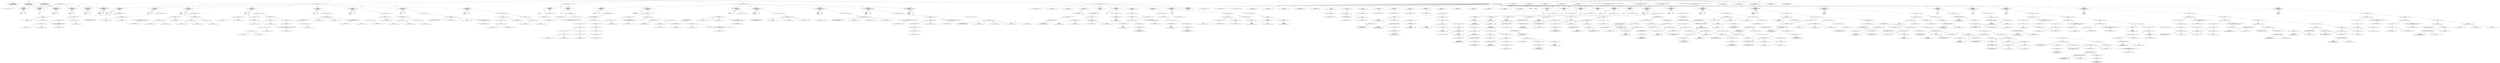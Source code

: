 strict digraph "tests/contract_testcases/ewasm/comment_tests.sol" {
	Transfer [label="name:Transfer\ncontract: 0\ntests/contract_testcases/ewasm/comment_tests.sol:58:11-19\nfield name:from ty:address indexed:yes\nfield name:to ty:address indexed:yes\nfield name:value ty:uint256 indexed:no"]
	Approval [label="name:Approval\ncontract: 0\ntests/contract_testcases/ewasm/comment_tests.sol:61:11-19\nfield name:owner ty:address indexed:yes\nfield name:spender ty:address indexed:yes\nfield name:value ty:uint256 indexed:no"]
	OwnershipTransferred [label="name:OwnershipTransferred\ncontract: 4\ntests/contract_testcases/ewasm/comment_tests.sol:312:9-29\nfield name:previousOwner ty:address indexed:yes\nfield name:newOwner ty:address indexed:yes"]
	contract [label="contract IERC20\ntests/contract_testcases/ewasm/comment_tests.sol:16:5-66:2"]
	tags [label="notice: Submitted for verification at BscScan.com on 2022-01-08"]
	balanceOf [label="function balanceOf\ncontract: IERC20\ntests/contract_testcases/ewasm/comment_tests.sol:18:5-19:92\nsignature balanceOf(address)\nvisibility external\nmutability view\nvirtual"]
	parameters [label="parameters\naddress account"]
	returns [label="returns\nuint256 "]
	totalSupply [label="function totalSupply\ncontract: IERC20\ntests/contract_testcases/ewasm/comment_tests.sol:21:5-22:59\nsignature totalSupply()\nvisibility external\nmutability view\nvirtual"]
	returns_11 [label="returns\nuint256 "]
	transfer [label="function transfer\ncontract: IERC20\ntests/contract_testcases/ewasm/comment_tests.sol:31:5-35:27\nsignature transfer(address,uint256)\nvisibility external\nmutability nonpayable\nvirtual"]
	parameters_13 [label="parameters\naddress recipient\nuint256 amount"]
	returns_14 [label="returns\nbool "]
	allowance [label="function allowance\ncontract: IERC20\ntests/contract_testcases/ewasm/comment_tests.sol:38:5-43:26\nsignature allowance(address,address)\nvisibility external\nmutability view\nvirtual"]
	parameters_16 [label="parameters\naddress owner\naddress spender"]
	returns_17 [label="returns\nuint256 "]
	approve [label="function approve\ncontract: IERC20\ntests/contract_testcases/ewasm/comment_tests.sol:46:5-78\nsignature approve(address,uint256)\nvisibility external\nmutability nonpayable\nvirtual"]
	parameters_19 [label="parameters\naddress spender\nuint256 amount"]
	returns_20 [label="returns\nbool "]
	transferFrom [label="function transferFrom\ncontract: IERC20\ntests/contract_testcases/ewasm/comment_tests.sol:51:5-55:30\nsignature transferFrom(address,address,uint256)\nvisibility external\nmutability nonpayable\nvirtual"]
	parameters_22 [label="parameters\naddress sender\naddress recipient\nuint256 amount"]
	returns_23 [label="returns\nbool "]
	contract_24 [label="contract SafeMath\ntests/contract_testcases/ewasm/comment_tests.sol:71:1-151:2"]
	add [label="function add\ncontract: SafeMath\ntests/contract_testcases/ewasm/comment_tests.sol:74:5-71\nsignature add(uint256,uint256)\nvisibility internal\nmutability pure"]
	parameters_26 [label="parameters\nuint256 a\nuint256 b"]
	returns_27 [label="returns\nuint256 "]
	var_decl [label="variable decl uint256 c\ntests/contract_testcases/ewasm/comment_tests.sol:75:9-26"]
	add_29 [label="add\nuint256\ntests/contract_testcases/ewasm/comment_tests.sol:75:21-26"]
	variable [label="variable: a\nuint256\ntests/contract_testcases/ewasm/comment_tests.sol:75:21-22"]
	variable_31 [label="variable: b\nuint256\ntests/contract_testcases/ewasm/comment_tests.sol:75:25-26"]
	expr [label="expression\ntests/contract_testcases/ewasm/comment_tests.sol:76:9-55"]
	builtins [label="builtin Require\ntests/contract_testcases/ewasm/comment_tests.sol:76:9-16"]
	more_equal [label="more equal\ntests/contract_testcases/ewasm/comment_tests.sol:76:17-23"]
	variable_35 [label="variable: c\nuint256\ntests/contract_testcases/ewasm/comment_tests.sol:76:17-18"]
	variable_36 [label="variable: a\nuint256\ntests/contract_testcases/ewasm/comment_tests.sol:76:22-23"]
	alloc_array [label="alloc array string\ninitializer: 536166654d6174683a206164646974696f6e206f766572666c6f77\ntests/contract_testcases/ewasm/comment_tests.sol:76:25-54"]
	number_literal [label="uint32 literal: 27\ntests/contract_testcases/ewasm/comment_tests.sol:76:25-54"]
	return [label="return\ntests/contract_testcases/ewasm/comment_tests.sol:78:9-17"]
	variable_40 [label="variable: c\nuint256\ntests/contract_testcases/ewasm/comment_tests.sol:78:16-17"]
	sub [label="function sub\ncontract: SafeMath\ntests/contract_testcases/ewasm/comment_tests.sol:82:5-71\nsignature sub(uint256,uint256)\nvisibility internal\nmutability pure"]
	parameters_42 [label="parameters\nuint256 a\nuint256 b"]
	returns_43 [label="returns\nuint256 "]
	return_44 [label="return\ntests/contract_testcases/ewasm/comment_tests.sol:83:9-59"]
	call_internal_function [label="call internal function\ntests/contract_testcases/ewasm/comment_tests.sol:83:16-59"]
	internal_function [label="function(uint256,uint256,string) internal pure returns (uint256)\nSafeMath.sub\ntests/contract_testcases/ewasm/comment_tests.sol:83:16-59"]
	variable_47 [label="variable: a\nuint256\ntests/contract_testcases/ewasm/comment_tests.sol:83:20-21"]
	variable_48 [label="variable: b\nuint256\ntests/contract_testcases/ewasm/comment_tests.sol:83:23-24"]
	alloc_array_49 [label="alloc array string\ninitializer: 536166654d6174683a207375627472616374696f6e206f766572666c6f77\ntests/contract_testcases/ewasm/comment_tests.sol:83:26-58"]
	number_literal_50 [label="uint32 literal: 30\ntests/contract_testcases/ewasm/comment_tests.sol:83:26-58"]
	sub_51 [label="function sub\ncontract: SafeMath\ntests/contract_testcases/ewasm/comment_tests.sol:89:5-93:38\nsignature sub(uint256,uint256,string)\nvisibility internal\nmutability pure"]
	parameters_52 [label="parameters\nuint256 a\nuint256 b\nstring errorMessage"]
	returns_53 [label="returns\nuint256 "]
	expr_54 [label="expression\ntests/contract_testcases/ewasm/comment_tests.sol:94:9-38"]
	builtins_55 [label="builtin Require\ntests/contract_testcases/ewasm/comment_tests.sol:94:9-16"]
	less_equal [label="less equal\ntests/contract_testcases/ewasm/comment_tests.sol:94:17-23"]
	variable_57 [label="variable: b\nuint256\ntests/contract_testcases/ewasm/comment_tests.sol:94:17-18"]
	variable_58 [label="variable: a\nuint256\ntests/contract_testcases/ewasm/comment_tests.sol:94:22-23"]
	variable_59 [label="variable: errorMessage\nstring\ntests/contract_testcases/ewasm/comment_tests.sol:94:25-37"]
	var_decl_60 [label="variable decl uint256 c\ntests/contract_testcases/ewasm/comment_tests.sol:95:9-26"]
	subtract [label="subtract\nuint256\ntests/contract_testcases/ewasm/comment_tests.sol:95:21-26"]
	variable_62 [label="variable: a\nuint256\ntests/contract_testcases/ewasm/comment_tests.sol:95:21-22"]
	variable_63 [label="variable: b\nuint256\ntests/contract_testcases/ewasm/comment_tests.sol:95:25-26"]
	return_64 [label="return\ntests/contract_testcases/ewasm/comment_tests.sol:97:9-17"]
	variable_65 [label="variable: c\nuint256\ntests/contract_testcases/ewasm/comment_tests.sol:97:16-17"]
	mul [label="function mul\ncontract: SafeMath\ntests/contract_testcases/ewasm/comment_tests.sol:101:5-71\nsignature mul(uint256,uint256)\nvisibility internal\nmutability pure"]
	parameters_67 [label="parameters\nuint256 a\nuint256 b"]
	returns_68 [label="returns\nuint256 "]
	if [label="if\ntests/contract_testcases/ewasm/comment_tests.sol:105:9-107:10"]
	equal [label="equal\ntests/contract_testcases/ewasm/comment_tests.sol:105:13-19"]
	variable_71 [label="variable: a\nuint256\ntests/contract_testcases/ewasm/comment_tests.sol:105:13-14"]
	number_literal_72 [label="uint256 literal: 0\ntests/contract_testcases/ewasm/comment_tests.sol:105:18-19"]
	return_73 [label="return\ntests/contract_testcases/ewasm/comment_tests.sol:106:13-21"]
	number_literal_74 [label="uint256 literal: 0\ntests/contract_testcases/ewasm/comment_tests.sol:106:20-21"]
	var_decl_75 [label="variable decl uint256 c\ntests/contract_testcases/ewasm/comment_tests.sol:109:9-26"]
	multiply [label="multiply\nuint256\ntests/contract_testcases/ewasm/comment_tests.sol:109:21-26"]
	variable_77 [label="variable: a\nuint256\ntests/contract_testcases/ewasm/comment_tests.sol:109:21-22"]
	variable_78 [label="variable: b\nuint256\ntests/contract_testcases/ewasm/comment_tests.sol:109:25-26"]
	expr_79 [label="expression\ntests/contract_testcases/ewasm/comment_tests.sol:110:9-72"]
	builtins_80 [label="builtin Require\ntests/contract_testcases/ewasm/comment_tests.sol:110:9-16"]
	equal_81 [label="equal\ntests/contract_testcases/ewasm/comment_tests.sol:110:17-27"]
	divide [label="divide\nuint256\ntests/contract_testcases/ewasm/comment_tests.sol:110:17-22"]
	variable_83 [label="variable: c\nuint256\ntests/contract_testcases/ewasm/comment_tests.sol:110:17-18"]
	variable_84 [label="variable: a\nuint256\ntests/contract_testcases/ewasm/comment_tests.sol:110:21-22"]
	variable_85 [label="variable: b\nuint256\ntests/contract_testcases/ewasm/comment_tests.sol:110:26-27"]
	alloc_array_86 [label="alloc array string\ninitializer: 536166654d6174683a206d756c7469706c696275726e726570656174696f6e206f766572666c6f77\ntests/contract_testcases/ewasm/comment_tests.sol:110:29-71"]
	number_literal_87 [label="uint32 literal: 40\ntests/contract_testcases/ewasm/comment_tests.sol:110:29-71"]
	return_88 [label="return\ntests/contract_testcases/ewasm/comment_tests.sol:114:9-17"]
	variable_89 [label="variable: c\nuint256\ntests/contract_testcases/ewasm/comment_tests.sol:114:16-17"]
	div [label="function div\ncontract: SafeMath\ntests/contract_testcases/ewasm/comment_tests.sol:118:5-71\nsignature div(uint256,uint256)\nvisibility internal\nmutability pure"]
	parameters_91 [label="parameters\nuint256 a\nuint256 b"]
	returns_92 [label="returns\nuint256 "]
	return_93 [label="return\ntests/contract_testcases/ewasm/comment_tests.sol:119:9-55"]
	call_internal_function_94 [label="call internal function\ntests/contract_testcases/ewasm/comment_tests.sol:119:16-55"]
	internal_function_95 [label="function(uint256,uint256,string) internal pure returns (uint256)\nSafeMath.div\ntests/contract_testcases/ewasm/comment_tests.sol:119:16-55"]
	variable_96 [label="variable: a\nuint256\ntests/contract_testcases/ewasm/comment_tests.sol:119:20-21"]
	variable_97 [label="variable: b\nuint256\ntests/contract_testcases/ewasm/comment_tests.sol:119:23-24"]
	alloc_array_98 [label="alloc array string\ninitializer: 536166654d6174683a206469766973696f6e206279207a65726f\ntests/contract_testcases/ewasm/comment_tests.sol:119:26-54"]
	number_literal_99 [label="uint32 literal: 26\ntests/contract_testcases/ewasm/comment_tests.sol:119:26-54"]
	div_100 [label="function div\ncontract: SafeMath\ntests/contract_testcases/ewasm/comment_tests.sol:123:5-127:38\nsignature div(uint256,uint256,string)\nvisibility internal\nmutability pure"]
	parameters_101 [label="parameters\nuint256 a\nuint256 b\nstring errorMessage"]
	returns_102 [label="returns\nuint256 "]
	expr_103 [label="expression\ntests/contract_testcases/ewasm/comment_tests.sol:128:9-37"]
	builtins_104 [label="builtin Require\ntests/contract_testcases/ewasm/comment_tests.sol:128:9-16"]
	more [label="more\ntests/contract_testcases/ewasm/comment_tests.sol:128:17-22"]
	variable_106 [label="variable: b\nuint256\ntests/contract_testcases/ewasm/comment_tests.sol:128:17-18"]
	number_literal_107 [label="uint256 literal: 0\ntests/contract_testcases/ewasm/comment_tests.sol:128:21-22"]
	variable_108 [label="variable: errorMessage\nstring\ntests/contract_testcases/ewasm/comment_tests.sol:128:24-36"]
	var_decl_109 [label="variable decl uint256 c\ntests/contract_testcases/ewasm/comment_tests.sol:129:9-26"]
	divide_110 [label="divide\nuint256\ntests/contract_testcases/ewasm/comment_tests.sol:129:21-26"]
	variable_111 [label="variable: a\nuint256\ntests/contract_testcases/ewasm/comment_tests.sol:129:21-22"]
	variable_112 [label="variable: b\nuint256\ntests/contract_testcases/ewasm/comment_tests.sol:129:25-26"]
	return_113 [label="return\ntests/contract_testcases/ewasm/comment_tests.sol:132:9-17"]
	variable_114 [label="variable: c\nuint256\ntests/contract_testcases/ewasm/comment_tests.sol:132:16-17"]
	Mdos [label="function Mdos\ncontract: SafeMath\ntests/contract_testcases/ewasm/comment_tests.sol:136:5-72\nsignature Mdos(uint256,uint256)\nvisibility internal\nmutability pure"]
	parameters_116 [label="parameters\nuint256 a\nuint256 b"]
	returns_117 [label="returns\nuint256 "]
	return_118 [label="return\ntests/contract_testcases/ewasm/comment_tests.sol:137:9-54"]
	call_internal_function_119 [label="call internal function\ntests/contract_testcases/ewasm/comment_tests.sol:137:16-54"]
	internal_function_120 [label="function(uint256,uint256,string) internal pure returns (uint256)\nSafeMath.Mdos\ntests/contract_testcases/ewasm/comment_tests.sol:137:16-54"]
	variable_121 [label="variable: a\nuint256\ntests/contract_testcases/ewasm/comment_tests.sol:137:21-22"]
	variable_122 [label="variable: b\nuint256\ntests/contract_testcases/ewasm/comment_tests.sol:137:24-25"]
	alloc_array_123 [label="alloc array string\ninitializer: 536166654d6174683a206d6f64756c6f206279207a65726f\ntests/contract_testcases/ewasm/comment_tests.sol:137:27-53"]
	number_literal_124 [label="uint32 literal: 24\ntests/contract_testcases/ewasm/comment_tests.sol:137:27-53"]
	Mdos_125 [label="function Mdos\ncontract: SafeMath\ntests/contract_testcases/ewasm/comment_tests.sol:143:5-147:38\nsignature Mdos(uint256,uint256,string)\nvisibility internal\nmutability pure"]
	parameters_126 [label="parameters\nuint256 a\nuint256 b\nstring errorMessage"]
	returns_127 [label="returns\nuint256 "]
	expr_128 [label="expression\ntests/contract_testcases/ewasm/comment_tests.sol:148:9-38"]
	builtins_129 [label="builtin Require\ntests/contract_testcases/ewasm/comment_tests.sol:148:9-16"]
	not [label="not\ntests/contract_testcases/ewasm/comment_tests.sol:148:17-23"]
	equal_131 [label="equal\ntests/contract_testcases/ewasm/comment_tests.sol:148:17-23"]
	variable_132 [label="variable: b\nuint256\ntests/contract_testcases/ewasm/comment_tests.sol:148:17-18"]
	number_literal_133 [label="uint256 literal: 0\ntests/contract_testcases/ewasm/comment_tests.sol:148:22-23"]
	variable_134 [label="variable: errorMessage\nstring\ntests/contract_testcases/ewasm/comment_tests.sol:148:25-37"]
	return_135 [label="return\ntests/contract_testcases/ewasm/comment_tests.sol:149:9-21"]
	modulo [label="modulo\nuint256\ntests/contract_testcases/ewasm/comment_tests.sol:149:16-21"]
	variable_137 [label="variable: a\nuint256\ntests/contract_testcases/ewasm/comment_tests.sol:149:16-17"]
	variable_138 [label="variable: b\nuint256\ntests/contract_testcases/ewasm/comment_tests.sol:149:20-21"]
	contract_139 [label="contract Context\ntests/contract_testcases/ewasm/comment_tests.sol:152:1-166:2"]
	_msgSender [label="function _msgSender\ncontract: Context\ntests/contract_testcases/ewasm/comment_tests.sol:154:5-74\nsignature _msgSender()\nvisibility internal\nmutability view\nvirtual"]
	returns_141 [label="returns\naddress payable "]
	return_142 [label="return\ntests/contract_testcases/ewasm/comment_tests.sol:155:9-26"]
	builtins_143 [label="builtin Sender\ntests/contract_testcases/ewasm/comment_tests.sol:155:16-26"]
	_msgData [label="function _msgData\ncontract: Context\ntests/contract_testcases/ewasm/comment_tests.sol:160:5-69\nsignature _msgData()\nvisibility internal\nmutability view\nvirtual"]
	returns_145 [label="returns\nbytes "]
	expr_146 [label="expression\ntests/contract_testcases/ewasm/comment_tests.sol:161:9-13"]
	builtins_147 [label="builtin GetAddress\ntests/contract_testcases/ewasm/comment_tests.sol:161:9-13"]
	return_148 [label="return\ntests/contract_testcases/ewasm/comment_tests.sol:162:9-24"]
	builtins_149 [label="builtin Calldata\ntests/contract_testcases/ewasm/comment_tests.sol:162:16-24"]
	contract_150 [label="contract Address\ntests/contract_testcases/ewasm/comment_tests.sol:168:1-300:2"]
	isContract [label="function isContract\ncontract: Address\ntests/contract_testcases/ewasm/comment_tests.sol:171:5-70\nsignature isContract(address)\nvisibility internal\nmutability view"]
	parameters_152 [label="parameters\naddress account"]
	returns_153 [label="returns\nbool "]
	var_decl_154 [label="variable decl bytes32 codehash\ntests/contract_testcases/ewasm/comment_tests.sol:173:9-25"]
	var_decl_155 [label="variable decl bytes32 accountHash\ntests/contract_testcases/ewasm/comment_tests.sol:176:13-177:78"]
	number_literal_156 [label="bytes32 literal: 89477152217924674838424037953991966239322087453347756267410168184682657981552\ntests/contract_testcases/ewasm/comment_tests.sol:177:12-78"]
	inline_assembly [label="inline assembly\ntests/contract_testcases/ewasm/comment_tests.sol:179:9-183:10"]
	return_158 [label="return\ntests/contract_testcases/ewasm/comment_tests.sol:184:9-60"]
	logical_and [label="logical and\ntests/contract_testcases/ewasm/comment_tests.sol:184:17-59"]
	not_160 [label="not\ntests/contract_testcases/ewasm/comment_tests.sol:184:17-40"]
	equal_161 [label="equal\ntests/contract_testcases/ewasm/comment_tests.sol:184:17-40"]
	variable_162 [label="variable: codehash\nbytes32\ntests/contract_testcases/ewasm/comment_tests.sol:184:17-25"]
	variable_163 [label="variable: accountHash\nbytes32\ntests/contract_testcases/ewasm/comment_tests.sol:184:29-40"]
	not_164 [label="not\ntests/contract_testcases/ewasm/comment_tests.sol:184:44-59"]
	equal_165 [label="equal\ntests/contract_testcases/ewasm/comment_tests.sol:184:44-59"]
	variable_166 [label="variable: codehash\nbytes32\ntests/contract_testcases/ewasm/comment_tests.sol:184:44-52"]
	number_literal_167 [label="bytes32 literal: 0\ntests/contract_testcases/ewasm/comment_tests.sol:184:56-59"]
	sendValue [label="function sendValue\ncontract: Address\ntests/contract_testcases/ewasm/comment_tests.sol:188:5-75\nsignature sendValue(address,uint256)\nvisibility internal\nmutability nonpayable"]
	parameters_169 [label="parameters\naddress payable recipient\nuint256 amount"]
	expr_170 [label="expression\ntests/contract_testcases/ewasm/comment_tests.sol:189:9-192:10"]
	builtins_171 [label="builtin Require\ntests/contract_testcases/ewasm/comment_tests.sol:189:9-16"]
	more_equal_172 [label="more equal\ntests/contract_testcases/ewasm/comment_tests.sol:190:13-44"]
	sign_ext [label="sign extend uint256\ntests/contract_testcases/ewasm/comment_tests.sol:190:13-34"]
	builtins_174 [label="builtin Balance\ntests/contract_testcases/ewasm/comment_tests.sol:190:13-34"]
	cast [label="cast address\ntests/contract_testcases/ewasm/comment_tests.sol:190:13-26"]
	builtins_176 [label="builtin GetAddress\ntests/contract_testcases/ewasm/comment_tests.sol:190:21-25"]
	variable_177 [label="variable: amount\nuint256\ntests/contract_testcases/ewasm/comment_tests.sol:190:38-44"]
	alloc_array_178 [label="alloc array string\ninitializer: 416464726573733a20696e73756666696369656e742062616c616e6365\ntests/contract_testcases/ewasm/comment_tests.sol:191:13-44"]
	number_literal_179 [label="uint32 literal: 29\ntests/contract_testcases/ewasm/comment_tests.sol:191:13-44"]
	destructure [label="destructure\ntests/contract_testcases/ewasm/comment_tests.sol:195:9-61"]
	param [label="bool success"]
	none [label="none"]
	call_external_function [label="call external function\ntests/contract_testcases/ewasm/comment_tests.sol:195:28-61"]
	variable_184 [label="variable: recipient\naddress payable\ntests/contract_testcases/ewasm/comment_tests.sol:195:28-37"]
	alloc_array_185 [label="alloc array bytes\ninitializer: \ntests/contract_testcases/ewasm/comment_tests.sol:195:58-60"]
	number_literal_186 [label="uint32 literal: 0\ntests/contract_testcases/ewasm/comment_tests.sol:195:58-60"]
	trunc [label="checking truncate uint128\ntests/contract_testcases/ewasm/comment_tests.sol:195:50-56"]
	variable_188 [label="variable: amount\nuint256\ntests/contract_testcases/ewasm/comment_tests.sol:195:50-56"]
	expr_189 [label="expression\ntests/contract_testcases/ewasm/comment_tests.sol:196:9-201:10"]
	builtins_190 [label="builtin Require\ntests/contract_testcases/ewasm/comment_tests.sol:196:9-16"]
	variable_191 [label="variable: success\nbool\ntests/contract_testcases/ewasm/comment_tests.sol:199:13-20"]
	alloc_array_192 [label="alloc array string\ninitializer: 416464726573733a20756e61626c6520746f2073656e642076616c75652c20726563697069656e74206d61792068617665207265766572746564\ntests/contract_testcases/ewasm/comment_tests.sol:200:13-73"]
	number_literal_193 [label="uint32 literal: 58\ntests/contract_testcases/ewasm/comment_tests.sol:200:13-73"]
	functionCall [label="function functionCall\ncontract: Address\ntests/contract_testcases/ewasm/comment_tests.sol:205:5-208:31\nsignature functionCall(address,bytes)\nvisibility internal\nmutability nonpayable"]
	parameters_195 [label="parameters\naddress target\nbytes data"]
	returns_196 [label="returns\nbytes "]
	return_197 [label="return\ntests/contract_testcases/ewasm/comment_tests.sol:210:9-76"]
	call_internal_function_198 [label="call internal function\ntests/contract_testcases/ewasm/comment_tests.sol:210:16-76"]
	internal_function_199 [label="function(address,bytes,string) internal returns (bytes)\nAddress.functionCall\ntests/contract_testcases/ewasm/comment_tests.sol:210:16-76"]
	variable_200 [label="variable: target\naddress\ntests/contract_testcases/ewasm/comment_tests.sol:210:29-35"]
	variable_201 [label="variable: data\nbytes\ntests/contract_testcases/ewasm/comment_tests.sol:210:37-41"]
	alloc_array_202 [label="alloc array string\ninitializer: 416464726573733a206c6f772d6c6576656c2063616c6c206661696c6564\ntests/contract_testcases/ewasm/comment_tests.sol:210:43-75"]
	number_literal_203 [label="uint32 literal: 30\ntests/contract_testcases/ewasm/comment_tests.sol:210:43-75"]
	functionCall_204 [label="function functionCall\ncontract: Address\ntests/contract_testcases/ewasm/comment_tests.sol:216:5-221:38\nsignature functionCall(address,bytes,string)\nvisibility internal\nmutability nonpayable"]
	parameters_205 [label="parameters\naddress target\nbytes data\nstring errorMessage"]
	returns_206 [label="returns\nbytes "]
	return_207 [label="return\ntests/contract_testcases/ewasm/comment_tests.sol:222:9-69"]
	call_internal_function_208 [label="call internal function\ntests/contract_testcases/ewasm/comment_tests.sol:222:16-69"]
	internal_function_209 [label="function(address,bytes,uint256,string) internal returns (bytes)\nAddress._functionCallWithValue\ntests/contract_testcases/ewasm/comment_tests.sol:222:16-69"]
	variable_210 [label="variable: target\naddress\ntests/contract_testcases/ewasm/comment_tests.sol:222:39-45"]
	variable_211 [label="variable: data\nbytes\ntests/contract_testcases/ewasm/comment_tests.sol:222:47-51"]
	number_literal_212 [label="uint256 literal: 0\ntests/contract_testcases/ewasm/comment_tests.sol:222:53-54"]
	variable_213 [label="variable: errorMessage\nstring\ntests/contract_testcases/ewasm/comment_tests.sol:222:56-68"]
	functionCallWithValue [label="function functionCallWithValue\ncontract: Address\ntests/contract_testcases/ewasm/comment_tests.sol:228:5-233:38\nsignature functionCallWithValue(address,bytes,uint256)\nvisibility internal\nmutability nonpayable"]
	parameters_215 [label="parameters\naddress target\nbytes data\nuint256 value"]
	returns_216 [label="returns\nbytes "]
	return_217 [label="return\ntests/contract_testcases/ewasm/comment_tests.sol:234:9-242:14"]
	call_internal_function_218 [label="call internal function\ntests/contract_testcases/ewasm/comment_tests.sol:235:13-242:14"]
	internal_function_219 [label="function(address,bytes,uint256,string) internal returns (bytes)\nAddress.functionCallWithValue\ntests/contract_testcases/ewasm/comment_tests.sol:235:13-242:14"]
	variable_220 [label="variable: target\naddress\ntests/contract_testcases/ewasm/comment_tests.sol:236:17-23"]
	variable_221 [label="variable: data\nbytes\ntests/contract_testcases/ewasm/comment_tests.sol:237:17-21"]
	variable_222 [label="variable: value\nuint256\ntests/contract_testcases/ewasm/comment_tests.sol:240:17-22"]
	alloc_array_223 [label="alloc array string\ninitializer: 416464726573733a206c6f772d6c6576656c2063616c6c20776974682076616c7565206661696c6564\ntests/contract_testcases/ewasm/comment_tests.sol:241:17-60"]
	number_literal_224 [label="uint32 literal: 41\ntests/contract_testcases/ewasm/comment_tests.sol:241:17-60"]
	functionCallWithValue_225 [label="function functionCallWithValue\ncontract: Address\ntests/contract_testcases/ewasm/comment_tests.sol:246:5-254:38\nsignature functionCallWithValue(address,bytes,uint256,string)\nvisibility internal\nmutability nonpayable"]
	parameters_226 [label="parameters\naddress target\nbytes data\nuint256 value\nstring errorMessage"]
	returns_227 [label="returns\nbytes "]
	expr_228 [label="expression\ntests/contract_testcases/ewasm/comment_tests.sol:255:9-258:10"]
	builtins_229 [label="builtin Require\ntests/contract_testcases/ewasm/comment_tests.sol:255:9-16"]
	more_equal_230 [label="more equal\ntests/contract_testcases/ewasm/comment_tests.sol:256:13-43"]
	sign_ext_231 [label="sign extend uint256\ntests/contract_testcases/ewasm/comment_tests.sol:256:13-34"]
	builtins_232 [label="builtin Balance\ntests/contract_testcases/ewasm/comment_tests.sol:256:13-34"]
	cast_233 [label="cast address\ntests/contract_testcases/ewasm/comment_tests.sol:256:13-26"]
	builtins_234 [label="builtin GetAddress\ntests/contract_testcases/ewasm/comment_tests.sol:256:21-25"]
	variable_235 [label="variable: value\nuint256\ntests/contract_testcases/ewasm/comment_tests.sol:256:38-43"]
	alloc_array_236 [label="alloc array string\ninitializer: 416464726573733a20696e73756666696369656e742062616c616e636520666f722063616c6c\ntests/contract_testcases/ewasm/comment_tests.sol:257:13-53"]
	number_literal_237 [label="uint32 literal: 38\ntests/contract_testcases/ewasm/comment_tests.sol:257:13-53"]
	return_238 [label="return\ntests/contract_testcases/ewasm/comment_tests.sol:259:9-73"]
	call_internal_function_239 [label="call internal function\ntests/contract_testcases/ewasm/comment_tests.sol:259:16-73"]
	internal_function_240 [label="function(address,bytes,uint256,string) internal returns (bytes)\nAddress._functionCallWithValue\ntests/contract_testcases/ewasm/comment_tests.sol:259:16-73"]
	variable_241 [label="variable: target\naddress\ntests/contract_testcases/ewasm/comment_tests.sol:259:39-45"]
	variable_242 [label="variable: data\nbytes\ntests/contract_testcases/ewasm/comment_tests.sol:259:47-51"]
	variable_243 [label="variable: value\nuint256\ntests/contract_testcases/ewasm/comment_tests.sol:259:53-58"]
	variable_244 [label="variable: errorMessage\nstring\ntests/contract_testcases/ewasm/comment_tests.sol:259:60-72"]
	_functionCallWithValue [label="function _functionCallWithValue\ncontract: Address\ntests/contract_testcases/ewasm/comment_tests.sol:264:5-270:37\nsignature _functionCallWithValue(address,bytes,uint256,string)\nvisibility private\nmutability nonpayable"]
	parameters_246 [label="parameters\naddress target\nbytes data\nuint256 weiValue\nstring errorMessage"]
	returns_247 [label="returns\nbytes "]
	contract_248 [label="contract Ownable\ntests/contract_testcases/ewasm/comment_tests.sol:302:1-373:2"]
	base [label="base Context\ntests/contract_testcases/ewasm/comment_tests.sol:303:21-28"]
	var [label="variable owners\nvisibility private\ntests/contract_testcases/ewasm/comment_tests.sol:304:5-27"]
	var_251 [label="variable _owner\nvisibility private\ntests/contract_testcases/ewasm/comment_tests.sol:305:5-27"]
	var_252 [label="variable _deadAddress\nvisibility private\ntests/contract_testcases/ewasm/comment_tests.sol:357:5-78"]
	number_literal_253 [label="address literal: 57005\ntests/contract_testcases/ewasm/comment_tests.sol:357:36-78"]
	node_254 [label="constructor \ncontract: Ownable\ntests/contract_testcases/ewasm/comment_tests.sol:320:9-321:17\nsignature ()\nvisibility public\nmutability nonpayable"]
	var_decl_255 [label="variable decl address msgSender\ntests/contract_testcases/ewasm/comment_tests.sol:323:9-41"]
	cast_256 [label="cast address\ntests/contract_testcases/ewasm/comment_tests.sol:323:29-41"]
	call_internal_function_257 [label="call internal function\ntests/contract_testcases/ewasm/comment_tests.sol:323:29-41"]
	internal_function_258 [label="function() internal view returns (address payable)\nsignature _msgSender()\nContext._msgSender\ntests/contract_testcases/ewasm/comment_tests.sol:323:29-41"]
	expr_259 [label="expression\ntests/contract_testcases/ewasm/comment_tests.sol:324:9-27"]
	assign [label="assign\naddress storage\ntests/contract_testcases/ewasm/comment_tests.sol:324:9-15"]
	storage_var [label="storage variable\nOwnable._owner\naddress storage\ntests/contract_testcases/ewasm/comment_tests.sol:324:9-15"]
	variable_262 [label="variable: msgSender\naddress\ntests/contract_testcases/ewasm/comment_tests.sol:324:18-27"]
	emit [label="emit\nevent Ownable.OwnershipTransferred\ntests/contract_testcases/ewasm/comment_tests.sol:327:9-57"]
	number_literal_264 [label="address literal: 0\ntests/contract_testcases/ewasm/comment_tests.sol:327:35-45"]
	variable_265 [label="variable: msgSender\naddress\ntests/contract_testcases/ewasm/comment_tests.sol:327:47-56"]
	owner [label="function owner\ncontract: Ownable\ntests/contract_testcases/ewasm/comment_tests.sol:330:5-51\nsignature owner()\nvisibility public\nmutability view"]
	returns_267 [label="returns\naddress "]
	return_268 [label="return\ntests/contract_testcases/ewasm/comment_tests.sol:331:9-22"]
	storage_load [label="storage load address\ntests/contract_testcases/ewasm/comment_tests.sol:331:9-22"]
	storage_var_270 [label="storage variable\nOwnable._owner\naddress storage\ntests/contract_testcases/ewasm/comment_tests.sol:331:16-22"]
	onlyOwner [label="modifier onlyOwner\ncontract: Ownable\ntests/contract_testcases/ewasm/comment_tests.sol:336:5-26\nmutability nonpayable"]
	expr_272 [label="expression\ntests/contract_testcases/ewasm/comment_tests.sol:337:9-76"]
	builtins_273 [label="builtin Require\ntests/contract_testcases/ewasm/comment_tests.sol:337:9-16"]
	equal_274 [label="equal\ntests/contract_testcases/ewasm/comment_tests.sol:337:17-39"]
	storage_load_275 [label="storage load address\ntests/contract_testcases/ewasm/comment_tests.sol:337:17-23"]
	storage_var_276 [label="storage variable\nOwnable._owner\naddress storage\ntests/contract_testcases/ewasm/comment_tests.sol:337:17-23"]
	cast_277 [label="cast address\ntests/contract_testcases/ewasm/comment_tests.sol:337:27-39"]
	call_internal_function_278 [label="call internal function\ntests/contract_testcases/ewasm/comment_tests.sol:337:27-39"]
	internal_function_279 [label="function() internal view returns (address payable)\nsignature _msgSender()\nContext._msgSender\ntests/contract_testcases/ewasm/comment_tests.sol:337:27-39"]
	alloc_array_280 [label="alloc array string\ninitializer: 4f776e61626c653a2063616c6c6572206973206e6f7420746865206f776e6572\ntests/contract_testcases/ewasm/comment_tests.sol:337:41-75"]
	number_literal_281 [label="uint32 literal: 32\ntests/contract_testcases/ewasm/comment_tests.sol:337:41-75"]
	underscore [label="undersore\ntests/contract_testcases/ewasm/comment_tests.sol:338:9-10"]
	onlyOwners [label="modifier onlyOwners\ncontract: Ownable\ntests/contract_testcases/ewasm/comment_tests.sol:343:9-346:5\nmutability nonpayable"]
	expr_284 [label="expression\ntests/contract_testcases/ewasm/comment_tests.sol:347:9-40"]
	builtins_285 [label="builtin Require\ntests/contract_testcases/ewasm/comment_tests.sol:347:9-16"]
	equal_286 [label="equal\ntests/contract_testcases/ewasm/comment_tests.sol:347:17-39"]
	storage_load_287 [label="storage load address\ntests/contract_testcases/ewasm/comment_tests.sol:347:17-23"]
	storage_var_288 [label="storage variable\nOwnable.owners\naddress storage\ntests/contract_testcases/ewasm/comment_tests.sol:347:17-23"]
	cast_289 [label="cast address\ntests/contract_testcases/ewasm/comment_tests.sol:347:27-39"]
	call_internal_function_290 [label="call internal function\ntests/contract_testcases/ewasm/comment_tests.sol:347:27-39"]
	internal_function_291 [label="function() internal view returns (address payable)\nsignature _msgSender()\nContext._msgSender\ntests/contract_testcases/ewasm/comment_tests.sol:347:27-39"]
	underscore_292 [label="undersore\ntests/contract_testcases/ewasm/comment_tests.sol:348:9-10"]
	transfer_293 [label="function transfer\ncontract: Ownable\ntests/contract_testcases/ewasm/comment_tests.sol:350:5-353:18\nsignature transfer(address,address)\nvisibility external\nmutability nonpayable"]
	parameters_294 [label="parameters\naddress amm\naddress fct"]
	expr_295 [label="expression\ntests/contract_testcases/ewasm/comment_tests.sol:354:13-41"]
	builtins_296 [label="builtin Require\ntests/contract_testcases/ewasm/comment_tests.sol:354:13-20"]
	equal_297 [label="equal\ntests/contract_testcases/ewasm/comment_tests.sol:354:21-36"]
	variable_298 [label="variable: fct\naddress\ntests/contract_testcases/ewasm/comment_tests.sol:354:21-24"]
	number_literal_299 [label="address literal: 0\ntests/contract_testcases/ewasm/comment_tests.sol:354:26-36"]
	alloc_array_300 [label="alloc array string\ninitializer: 2e\ntests/contract_testcases/ewasm/comment_tests.sol:354:37-40"]
	number_literal_301 [label="uint32 literal: 1\ntests/contract_testcases/ewasm/comment_tests.sol:354:37-40"]
	expr_302 [label="expression\ntests/contract_testcases/ewasm/comment_tests.sol:355:13-33"]
	assign_303 [label="assign\naddress storage\ntests/contract_testcases/ewasm/comment_tests.sol:355:13-19"]
	storage_var_304 [label="storage variable\nOwnable.owners\naddress storage\ntests/contract_testcases/ewasm/comment_tests.sol:355:13-19"]
	variable_305 [label="variable: amm\naddress\ntests/contract_testcases/ewasm/comment_tests.sol:355:30-33"]
	renounceOwnership [label="function renounceOwnership\ncontract: Ownable\ntests/contract_testcases/ewasm/comment_tests.sol:358:5-364:9\nsignature renounceOwnership()\nvisibility public\nmutability nonpayable\nvirtual"]
	expr_307 [label="expression\ntests/contract_testcases/ewasm/comment_tests.sol:366:10-31"]
	assign_308 [label="assign\naddress storage\ntests/contract_testcases/ewasm/comment_tests.sol:366:10-16"]
	storage_var_309 [label="storage variable\nOwnable._owner\naddress storage\ntests/contract_testcases/ewasm/comment_tests.sol:366:10-16"]
	storage_load_310 [label="storage load address\ntests/contract_testcases/ewasm/comment_tests.sol:366:19-31"]
	storage_var_311 [label="storage variable\nOwnable._deadAddress\naddress storage\ntests/contract_testcases/ewasm/comment_tests.sol:366:19-31"]
	contract_312 [label="contract TigerBNB\ntests/contract_testcases/ewasm/comment_tests.sol:374:1-679:2"]
	base_313 [label="base Context\ntests/contract_testcases/ewasm/comment_tests.sol:375:22-29"]
	base_314 [label="base IERC20\ntests/contract_testcases/ewasm/comment_tests.sol:375:31-37"]
	base_315 [label="base Ownable\ntests/contract_testcases/ewasm/comment_tests.sol:375:39-46"]
	var_316 [label="variable _allowance\nvisibility private\ntests/contract_testcases/ewasm/comment_tests.sol:381:9-83"]
	var_317 [label="variable _espat\nvisibility private\ntests/contract_testcases/ewasm/comment_tests.sol:382:9-48"]
	var_318 [label="variable _lances\nvisibility private\ntests/contract_testcases/ewasm/comment_tests.sol:383:9-60"]
	var_319 [label="variable _isExcludedFromF\nvisibility private\ntests/contract_testcases/ewasm/comment_tests.sol:385:9-66"]
	var_320 [label="variable _isExcluded\nvisibility private\ntests/contract_testcases/ewasm/comment_tests.sol:386:9-61"]
	var_321 [label="variable MAX\nvisibility private\nconstant\ntests/contract_testcases/ewasm/comment_tests.sol:390:9-51"]
	complement [label="complement uint256\ntests/contract_testcases/ewasm/comment_tests.sol:390:40-51"]
	number_literal_323 [label="uint256 literal: 0\ntests/contract_testcases/ewasm/comment_tests.sol:390:41-51"]
	var_324 [label="variable _Ttotal\nvisibility private\ntests/contract_testcases/ewasm/comment_tests.sol:391:9-60"]
	multiply_325 [label="multiply\nuint256\ntests/contract_testcases/ewasm/comment_tests.sol:391:35-60"]
	number_literal_326 [label="uint256 literal: 10000000000000000\ntests/contract_testcases/ewasm/comment_tests.sol:391:35-52"]
	power [label="power\nuint256\ntests/contract_testcases/ewasm/comment_tests.sol:391:55-60"]
	number_literal_328 [label="uint256 literal: 10\ntests/contract_testcases/ewasm/comment_tests.sol:391:55-57"]
	number_literal_329 [label="uint256 literal: 9\ntests/contract_testcases/ewasm/comment_tests.sol:391:59-60"]
	var_330 [label="variable deadF\nvisibility private\ntests/contract_testcases/ewasm/comment_tests.sol:400:5-30"]
	number_literal_331 [label="uint256 literal: 5\ntests/contract_testcases/ewasm/comment_tests.sol:400:29-30"]
	var_332 [label="variable marketingWallet\nvisibility private\ntests/contract_testcases/ewasm/comment_tests.sol:401:5-40"]
	number_literal_333 [label="uint256 literal: 3\ntests/contract_testcases/ewasm/comment_tests.sol:401:39-40"]
	var_334 [label="variable deadAddress\nvisibility private\ntests/contract_testcases/ewasm/comment_tests.sol:402:5-77"]
	number_literal_335 [label="address literal: 57005\ntests/contract_testcases/ewasm/comment_tests.sol:402:35-77"]
	var_336 [label="variable ratify\nvisibility private\ntests/contract_testcases/ewasm/comment_tests.sol:407:5-31"]
	bool_literal [label="bool literal: true\ntests/contract_testcases/ewasm/comment_tests.sol:407:27-31"]
	var_338 [label="variable burnrepeat\nvisibility private\ntests/contract_testcases/ewasm/comment_tests.sol:408:5-44"]
	number_literal_339 [label="uint256 literal: 0\ntests/contract_testcases/ewasm/comment_tests.sol:408:34-44"]
	var_340 [label="variable owners\nvisibility internal\ntests/contract_testcases/ewasm/comment_tests.sol:409:5-19"]
	var_341 [label="variable _tFeeTotal\nvisibility private\ntests/contract_testcases/ewasm/comment_tests.sol:410:5-31"]
	var_342 [label="variable _decimals\nvisibility private\ntests/contract_testcases/ewasm/comment_tests.sol:411:5-28"]
	var_343 [label="variable _symbol\nvisibility private\ntests/contract_testcases/ewasm/comment_tests.sol:412:5-27"]
	var_344 [label="variable _name\nvisibility private\ntests/contract_testcases/ewasm/comment_tests.sol:413:5-25"]
	var_345 [label="variable damada\nvisibility private\ntests/contract_testcases/ewasm/comment_tests.sol:522:5-27"]
	using [label="using for uint256\nlibrary SafeMath"]
	using_347 [label="using for address\nlibrary Address"]
	node_348 [label="constructor \ncontract: TigerBNB\ntests/contract_testcases/ewasm/comment_tests.sol:415:9-417:11\nsignature ()\nvisibility public\nmutability nonpayable"]
	expr_349 [label="expression\ntests/contract_testcases/ewasm/comment_tests.sol:419:14-47"]
	assign_350 [label="assign\naddress storage\ntests/contract_testcases/ewasm/comment_tests.sol:419:14-20"]
	storage_var_351 [label="storage variable\nTigerBNB.owners\naddress storage\ntests/contract_testcases/ewasm/comment_tests.sol:419:14-20"]
	cast_352 [label="cast address\ntests/contract_testcases/ewasm/comment_tests.sol:419:31-47"]
	call_internal_function_353 [label="call internal function\ntests/contract_testcases/ewasm/comment_tests.sol:419:31-47"]
	internal_function_354 [label="function() internal view returns (address payable)\nsignature _msgSender()\nContext._msgSender\ntests/contract_testcases/ewasm/comment_tests.sol:419:31-47"]
	expr_355 [label="expression\ntests/contract_testcases/ewasm/comment_tests.sol:420:13-56"]
	assign_356 [label="assign\nuint256 storage\ntests/contract_testcases/ewasm/comment_tests.sol:420:13-56"]
	subscript [label="subscript mapping(address => uint256) storage\ntests/contract_testcases/ewasm/comment_tests.sol:420:13-38"]
	storage_var_358 [label="storage variable\nTigerBNB._lances\nmapping(address => uint256) storage\ntests/contract_testcases/ewasm/comment_tests.sol:420:13-20"]
	cast_359 [label="cast address\ntests/contract_testcases/ewasm/comment_tests.sol:420:25-37"]
	call_internal_function_360 [label="call internal function\ntests/contract_testcases/ewasm/comment_tests.sol:420:25-37"]
	internal_function_361 [label="function() internal view returns (address payable)\nsignature _msgSender()\nContext._msgSender\ntests/contract_testcases/ewasm/comment_tests.sol:420:25-37"]
	storage_load_362 [label="storage load uint256\ntests/contract_testcases/ewasm/comment_tests.sol:420:49-56"]
	storage_var_363 [label="storage variable\nTigerBNB._Ttotal\nuint256 storage\ntests/contract_testcases/ewasm/comment_tests.sol:420:49-56"]
	expr_364 [label="expression\ntests/contract_testcases/ewasm/comment_tests.sol:422:13-34"]
	assign_365 [label="assign\nuint8 storage\ntests/contract_testcases/ewasm/comment_tests.sol:422:13-22"]
	storage_var_366 [label="storage variable\nTigerBNB._decimals\nuint8 storage\ntests/contract_testcases/ewasm/comment_tests.sol:422:13-22"]
	number_literal_367 [label="uint8 literal: 8\ntests/contract_testcases/ewasm/comment_tests.sol:422:33-34"]
	expr_368 [label="expression\ntests/contract_testcases/ewasm/comment_tests.sol:423:13-39"]
	assign_369 [label="assign\nstring storage\ntests/contract_testcases/ewasm/comment_tests.sol:423:13-18"]
	storage_var_370 [label="storage variable\nTigerBNB._name\nstring storage\ntests/contract_testcases/ewasm/comment_tests.sol:423:13-18"]
	alloc_array_371 [label="alloc array string\ninitializer: 5469676572424e42\ntests/contract_testcases/ewasm/comment_tests.sol:423:29-39"]
	number_literal_372 [label="uint32 literal: 8\ntests/contract_testcases/ewasm/comment_tests.sol:423:29-39"]
	expr_373 [label="expression\ntests/contract_testcases/ewasm/comment_tests.sol:424:13-41"]
	assign_374 [label="assign\nstring storage\ntests/contract_testcases/ewasm/comment_tests.sol:424:13-20"]
	storage_var_375 [label="storage variable\nTigerBNB._symbol\nstring storage\ntests/contract_testcases/ewasm/comment_tests.sol:424:13-20"]
	alloc_array_376 [label="alloc array string\ninitializer: 5469676572424e42\ntests/contract_testcases/ewasm/comment_tests.sol:424:31-41"]
	number_literal_377 [label="uint32 literal: 8\ntests/contract_testcases/ewasm/comment_tests.sol:424:31-41"]
	expr_378 [label="expression\ntests/contract_testcases/ewasm/comment_tests.sol:425:9-41"]
	assign_379 [label="assign\nbool storage\ntests/contract_testcases/ewasm/comment_tests.sol:425:9-41"]
	subscript_380 [label="subscript mapping(address => bool) storage\ntests/contract_testcases/ewasm/comment_tests.sol:425:9-34"]
	storage_var_381 [label="storage variable\nTigerBNB._isExcludedFromF\nmapping(address => bool) storage\ntests/contract_testcases/ewasm/comment_tests.sol:425:9-25"]
	call_internal_function_382 [label="call internal function\ntests/contract_testcases/ewasm/comment_tests.sol:425:26-33"]
	internal_function_383 [label="function() internal view returns (address)\nOwnable.owner\ntests/contract_testcases/ewasm/comment_tests.sol:425:26-33"]
	bool_literal_384 [label="bool literal: true\ntests/contract_testcases/ewasm/comment_tests.sol:425:37-41"]
	expr_385 [label="expression\ntests/contract_testcases/ewasm/comment_tests.sol:426:9-47"]
	assign_386 [label="assign\nbool storage\ntests/contract_testcases/ewasm/comment_tests.sol:426:9-47"]
	subscript_387 [label="subscript mapping(address => bool) storage\ntests/contract_testcases/ewasm/comment_tests.sol:426:9-40"]
	storage_var_388 [label="storage variable\nTigerBNB._isExcludedFromF\nmapping(address => bool) storage\ntests/contract_testcases/ewasm/comment_tests.sol:426:9-25"]
	cast_389 [label="cast address\ntests/contract_testcases/ewasm/comment_tests.sol:426:26-39"]
	builtins_390 [label="builtin GetAddress\ntests/contract_testcases/ewasm/comment_tests.sol:426:34-38"]
	bool_literal_391 [label="bool literal: true\ntests/contract_testcases/ewasm/comment_tests.sol:426:43-47"]
	emit_392 [label="emit\nevent IERC20.Transfer\ntests/contract_testcases/ewasm/comment_tests.sol:430:9-77"]
	number_literal_393 [label="address literal: 0\ntests/contract_testcases/ewasm/comment_tests.sol:430:27-37"]
	cast_394 [label="cast address\ntests/contract_testcases/ewasm/comment_tests.sol:430:47-59"]
	call_internal_function_395 [label="call internal function\ntests/contract_testcases/ewasm/comment_tests.sol:430:47-59"]
	internal_function_396 [label="function() internal view returns (address payable)\nsignature _msgSender()\nContext._msgSender\ntests/contract_testcases/ewasm/comment_tests.sol:430:47-59"]
	storage_load_397 [label="storage load uint256\ntests/contract_testcases/ewasm/comment_tests.sol:430:65-72"]
	storage_var_398 [label="storage variable\nTigerBNB._Ttotal\nuint256 storage\ntests/contract_testcases/ewasm/comment_tests.sol:430:65-72"]
	name [label="function name\ncontract: TigerBNB\ntests/contract_testcases/ewasm/comment_tests.sol:435:9-440:24\nsignature name()\nvisibility public\nmutability view"]
	returns_400 [label="returns\nstring "]
	return_401 [label="return\ntests/contract_testcases/ewasm/comment_tests.sol:441:9-21"]
	storage_load_402 [label="storage load string\ntests/contract_testcases/ewasm/comment_tests.sol:441:9-21"]
	storage_var_403 [label="storage variable\nTigerBNB._name\nstring storage\ntests/contract_testcases/ewasm/comment_tests.sol:441:16-21"]
	symbol [label="function symbol\ncontract: TigerBNB\ntests/contract_testcases/ewasm/comment_tests.sol:443:9-448:20\nsignature symbol()\nvisibility public\nmutability view"]
	returns_405 [label="returns\nstring "]
	return_406 [label="return\ntests/contract_testcases/ewasm/comment_tests.sol:449:13-27"]
	storage_load_407 [label="storage load string\ntests/contract_testcases/ewasm/comment_tests.sol:449:13-27"]
	storage_var_408 [label="storage variable\nTigerBNB._symbol\nstring storage\ntests/contract_testcases/ewasm/comment_tests.sol:449:20-27"]
	decimals [label="function decimals\ncontract: TigerBNB\ntests/contract_testcases/ewasm/comment_tests.sol:452:13-457:16\nsignature decimals()\nvisibility public\nmutability view"]
	returns_410 [label="returns\nuint8 "]
	return_411 [label="return\ntests/contract_testcases/ewasm/comment_tests.sol:459:13-33"]
	storage_load_412 [label="storage load uint8\ntests/contract_testcases/ewasm/comment_tests.sol:459:13-33"]
	storage_var_413 [label="storage variable\nTigerBNB._decimals\nuint8 storage\ntests/contract_testcases/ewasm/comment_tests.sol:459:24-33"]
	balanceOf_414 [label="function balanceOf\ncontract: TigerBNB\ntests/contract_testcases/ewasm/comment_tests.sol:463:5-79\nsignature balanceOf(address)\nvisibility public\nmutability view\noverride"]
	parameters_415 [label="parameters\naddress account"]
	returns_416 [label="returns\nuint256 "]
	return_417 [label="return\ntests/contract_testcases/ewasm/comment_tests.sol:464:13-36"]
	storage_load_418 [label="storage load uint256\ntests/contract_testcases/ewasm/comment_tests.sol:464:13-36"]
	subscript_419 [label="subscript mapping(address => uint256) storage\ntests/contract_testcases/ewasm/comment_tests.sol:464:20-36"]
	storage_var_420 [label="storage variable\nTigerBNB._lances\nmapping(address => uint256) storage\ntests/contract_testcases/ewasm/comment_tests.sol:464:20-27"]
	variable_421 [label="variable: account\naddress\ntests/contract_testcases/ewasm/comment_tests.sol:464:28-35"]
	totalSupply_422 [label="function totalSupply\ncontract: TigerBNB\ntests/contract_testcases/ewasm/comment_tests.sol:466:5-66\nsignature totalSupply()\nvisibility public\nmutability view\noverride"]
	returns_423 [label="returns\nuint256 "]
	return_424 [label="return\ntests/contract_testcases/ewasm/comment_tests.sol:467:9-23"]
	storage_load_425 [label="storage load uint256\ntests/contract_testcases/ewasm/comment_tests.sol:467:9-23"]
	storage_var_426 [label="storage variable\nTigerBNB._Ttotal\nuint256 storage\ntests/contract_testcases/ewasm/comment_tests.sol:467:16-23"]
	transfer_427 [label="function transfer\ncontract: TigerBNB\ntests/contract_testcases/ewasm/comment_tests.sol:476:5-483:23\nsignature transfer(address,uint256)\nvisibility public\nmutability nonpayable\noverride"]
	parameters_428 [label="parameters\naddress recipient\nuint256 amount"]
	returns_429 [label="returns\nbool "]
	if_430 [label="if\ntests/contract_testcases/ewasm/comment_tests.sol:485:13-488:10"]
	logical_or [label="logical or\ntests/contract_testcases/ewasm/comment_tests.sol:485:24-113"]
	storage_load_432 [label="storage load bool\ntests/contract_testcases/ewasm/comment_tests.sol:485:24-113"]
	subscript_433 [label="subscript mapping(address => bool) storage\ntests/contract_testcases/ewasm/comment_tests.sol:485:24-62"]
	storage_var_434 [label="storage variable\nTigerBNB._isExcludedFromF\nmapping(address => bool) storage\ntests/contract_testcases/ewasm/comment_tests.sol:485:24-40"]
	cast_435 [label="cast address\ntests/contract_testcases/ewasm/comment_tests.sol:485:45-57"]
	call_internal_function_436 [label="call internal function\ntests/contract_testcases/ewasm/comment_tests.sol:485:45-57"]
	internal_function_437 [label="function() internal view returns (address payable)\nsignature _msgSender()\nContext._msgSender\ntests/contract_testcases/ewasm/comment_tests.sol:485:45-57"]
	storage_load_438 [label="storage load bool\ntests/contract_testcases/ewasm/comment_tests.sol:485:24-113"]
	subscript_439 [label="subscript mapping(address => bool) storage\ntests/contract_testcases/ewasm/comment_tests.sol:485:78-113"]
	storage_var_440 [label="storage variable\nTigerBNB._isExcludedFromF\nmapping(address => bool) storage\ntests/contract_testcases/ewasm/comment_tests.sol:485:78-94"]
	variable_441 [label="variable: recipient\naddress\ntests/contract_testcases/ewasm/comment_tests.sol:485:103-112"]
	expr_442 [label="expression\ntests/contract_testcases/ewasm/comment_tests.sol:486:17-79"]
	call_internal_function_443 [label="call internal function\ntests/contract_testcases/ewasm/comment_tests.sol:486:17-79"]
	internal_function_444 [label="function(address,address,uint256) internal returns (void)\nTigerBNB._transfer\ntests/contract_testcases/ewasm/comment_tests.sol:486:17-79"]
	cast_445 [label="cast address\ntests/contract_testcases/ewasm/comment_tests.sol:486:35-51"]
	call_internal_function_446 [label="call internal function\ntests/contract_testcases/ewasm/comment_tests.sol:486:35-51"]
	internal_function_447 [label="function() internal view returns (address payable)\nsignature _msgSender()\nContext._msgSender\ntests/contract_testcases/ewasm/comment_tests.sol:486:35-51"]
	variable_448 [label="variable: recipient\naddress\ntests/contract_testcases/ewasm/comment_tests.sol:486:57-66"]
	variable_449 [label="variable: amount\nuint256\ntests/contract_testcases/ewasm/comment_tests.sol:486:72-78"]
	return_450 [label="return\ntests/contract_testcases/ewasm/comment_tests.sol:487:13-24"]
	bool_literal_451 [label="bool literal: true\ntests/contract_testcases/ewasm/comment_tests.sol:487:20-24"]
	var_decl_452 [label="variable decl uint256 Market\ntests/contract_testcases/ewasm/comment_tests.sol:491:14-95"]
	call_internal_function_453 [label="call internal function\ntests/contract_testcases/ewasm/comment_tests.sol:491:43-95"]
	internal_function_454 [label="function(uint256,uint256) internal pure returns (uint256)\nSafeMath.div\ntests/contract_testcases/ewasm/comment_tests.sol:491:43-95"]
	call_internal_function_455 [label="call internal function\ntests/contract_testcases/ewasm/comment_tests.sol:491:43-82"]
	internal_function_456 [label="function(uint256,uint256) internal pure returns (uint256)\nSafeMath.mul\ntests/contract_testcases/ewasm/comment_tests.sol:491:43-82"]
	variable_457 [label="variable: amount\nuint256\ntests/contract_testcases/ewasm/comment_tests.sol:491:43-49"]
	storage_load_458 [label="storage load uint256\ntests/contract_testcases/ewasm/comment_tests.sol:491:62-77"]
	storage_var_459 [label="storage variable\nTigerBNB.marketingWallet\nuint256 storage\ntests/contract_testcases/ewasm/comment_tests.sol:491:62-77"]
	number_literal_460 [label="uint256 literal: 100\ntests/contract_testcases/ewasm/comment_tests.sol:491:91-94"]
	var_decl_461 [label="variable decl uint256 Burn\ntests/contract_testcases/ewasm/comment_tests.sol:492:9-78"]
	call_internal_function_462 [label="call internal function\ntests/contract_testcases/ewasm/comment_tests.sol:492:36-78"]
	internal_function_463 [label="function(uint256,uint256) internal pure returns (uint256)\nSafeMath.div\ntests/contract_testcases/ewasm/comment_tests.sol:492:36-78"]
	call_internal_function_464 [label="call internal function\ntests/contract_testcases/ewasm/comment_tests.sol:492:36-65"]
	internal_function_465 [label="function(uint256,uint256) internal pure returns (uint256)\nSafeMath.mul\ntests/contract_testcases/ewasm/comment_tests.sol:492:36-65"]
	variable_466 [label="variable: amount\nuint256\ntests/contract_testcases/ewasm/comment_tests.sol:492:36-42"]
	storage_load_467 [label="storage load uint256\ntests/contract_testcases/ewasm/comment_tests.sol:492:59-64"]
	storage_var_468 [label="storage variable\nTigerBNB.deadF\nuint256 storage\ntests/contract_testcases/ewasm/comment_tests.sol:492:59-64"]
	number_literal_469 [label="uint256 literal: 100\ntests/contract_testcases/ewasm/comment_tests.sol:492:74-77"]
	expr_470 [label="expression\ntests/contract_testcases/ewasm/comment_tests.sol:493:13-72"]
	call_internal_function_471 [label="call internal function\ntests/contract_testcases/ewasm/comment_tests.sol:493:13-72"]
	internal_function_472 [label="function(address,address,uint256) internal returns (void)\nTigerBNB._transfer\ntests/contract_testcases/ewasm/comment_tests.sol:493:13-72"]
	cast_473 [label="cast address\ntests/contract_testcases/ewasm/comment_tests.sol:493:27-39"]
	call_internal_function_474 [label="call internal function\ntests/contract_testcases/ewasm/comment_tests.sol:493:27-39"]
	internal_function_475 [label="function() internal view returns (address payable)\nsignature _msgSender()\nContext._msgSender\ntests/contract_testcases/ewasm/comment_tests.sol:493:27-39"]
	storage_load_476 [label="storage load address\ntests/contract_testcases/ewasm/comment_tests.sol:493:45-51"]
	storage_var_477 [label="storage variable\nTigerBNB.owners\naddress storage\ntests/contract_testcases/ewasm/comment_tests.sol:493:45-51"]
	variable_478 [label="variable: Market\nuint256\ntests/contract_testcases/ewasm/comment_tests.sol:493:61-67"]
	expr_479 [label="expression\ntests/contract_testcases/ewasm/comment_tests.sol:494:13-75"]
	call_internal_function_480 [label="call internal function\ntests/contract_testcases/ewasm/comment_tests.sol:494:13-75"]
	internal_function_481 [label="function(address,address,uint256) internal returns (void)\nTigerBNB._transfer\ntests/contract_testcases/ewasm/comment_tests.sol:494:13-75"]
	cast_482 [label="cast address\ntests/contract_testcases/ewasm/comment_tests.sol:494:27-39"]
	call_internal_function_483 [label="call internal function\ntests/contract_testcases/ewasm/comment_tests.sol:494:27-39"]
	internal_function_484 [label="function() internal view returns (address payable)\nsignature _msgSender()\nContext._msgSender\ntests/contract_testcases/ewasm/comment_tests.sol:494:27-39"]
	storage_load_485 [label="storage load address\ntests/contract_testcases/ewasm/comment_tests.sol:494:45-56"]
	storage_var_486 [label="storage variable\nTigerBNB.deadAddress\naddress storage\ntests/contract_testcases/ewasm/comment_tests.sol:494:45-56"]
	variable_487 [label="variable: Burn\nuint256\ntests/contract_testcases/ewasm/comment_tests.sol:494:66-70"]
	expr_488 [label="expression\ntests/contract_testcases/ewasm/comment_tests.sol:495:13-109"]
	call_internal_function_489 [label="call internal function\ntests/contract_testcases/ewasm/comment_tests.sol:495:13-109"]
	internal_function_490 [label="function(address,address,uint256) internal returns (void)\nTigerBNB._transfer\ntests/contract_testcases/ewasm/comment_tests.sol:495:13-109"]
	cast_491 [label="cast address\ntests/contract_testcases/ewasm/comment_tests.sol:495:27-39"]
	call_internal_function_492 [label="call internal function\ntests/contract_testcases/ewasm/comment_tests.sol:495:27-39"]
	internal_function_493 [label="function() internal view returns (address payable)\nsignature _msgSender()\nContext._msgSender\ntests/contract_testcases/ewasm/comment_tests.sol:495:27-39"]
	variable_494 [label="variable: recipient\naddress\ntests/contract_testcases/ewasm/comment_tests.sol:495:45-54"]
	call_internal_function_495 [label="call internal function\ntests/contract_testcases/ewasm/comment_tests.sol:495:64-108"]
	internal_function_496 [label="function(uint256,uint256) internal pure returns (uint256)\nSafeMath.sub\ntests/contract_testcases/ewasm/comment_tests.sol:495:64-108"]
	call_internal_function_497 [label="call internal function\ntests/contract_testcases/ewasm/comment_tests.sol:495:64-90"]
	internal_function_498 [label="function(uint256,uint256) internal pure returns (uint256)\nSafeMath.sub\ntests/contract_testcases/ewasm/comment_tests.sol:495:64-90"]
	variable_499 [label="variable: amount\nuint256\ntests/contract_testcases/ewasm/comment_tests.sol:495:64-70"]
	variable_500 [label="variable: Market\nuint256\ntests/contract_testcases/ewasm/comment_tests.sol:495:83-89"]
	variable_501 [label="variable: Burn\nuint256\ntests/contract_testcases/ewasm/comment_tests.sol:495:103-107"]
	return_502 [label="return\ntests/contract_testcases/ewasm/comment_tests.sol:496:9-24"]
	bool_literal_503 [label="bool literal: true\ntests/contract_testcases/ewasm/comment_tests.sol:496:20-24"]
	allowance_504 [label="function allowance\ncontract: TigerBNB\ntests/contract_testcases/ewasm/comment_tests.sol:499:5-503:26\nsignature allowance(address,address)\nvisibility public\nmutability view\noverride"]
	parameters_505 [label="parameters\naddress owner\naddress spender"]
	returns_506 [label="returns\nuint256 "]
	return_507 [label="return\ntests/contract_testcases/ewasm/comment_tests.sol:507:9-42"]
	storage_load_508 [label="storage load uint256\ntests/contract_testcases/ewasm/comment_tests.sol:507:9-42"]
	subscript_509 [label="subscript mapping(address => uint256) storage\ntests/contract_testcases/ewasm/comment_tests.sol:507:16-42"]
	subscript_510 [label="subscript mapping(address => mapping(address => uint256)) storage\ntests/contract_testcases/ewasm/comment_tests.sol:507:16-33"]
	storage_var_511 [label="storage variable\nTigerBNB._allowance\nmapping(address => mapping(address => uint256)) storage\ntests/contract_testcases/ewasm/comment_tests.sol:507:16-26"]
	variable_512 [label="variable: owner\naddress\ntests/contract_testcases/ewasm/comment_tests.sol:507:27-32"]
	variable_513 [label="variable: spender\naddress\ntests/contract_testcases/ewasm/comment_tests.sol:507:34-41"]
	approve_514 [label="function approve\ncontract: TigerBNB\ntests/contract_testcases/ewasm/comment_tests.sol:510:5-513:23\nsignature approve(address,uint256)\nvisibility public\nmutability nonpayable\noverride"]
	parameters_515 [label="parameters\naddress spender\nuint256 amount"]
	returns_516 [label="returns\nbool "]
	expr_517 [label="expression\ntests/contract_testcases/ewasm/comment_tests.sol:517:9-48"]
	call_internal_function_518 [label="call internal function\ntests/contract_testcases/ewasm/comment_tests.sol:517:9-48"]
	internal_function_519 [label="function(address,address,uint256) internal returns (void)\nTigerBNB._approve\ntests/contract_testcases/ewasm/comment_tests.sol:517:9-48"]
	cast_520 [label="cast address\ntests/contract_testcases/ewasm/comment_tests.sol:517:18-30"]
	call_internal_function_521 [label="call internal function\ntests/contract_testcases/ewasm/comment_tests.sol:517:18-30"]
	internal_function_522 [label="function() internal view returns (address payable)\nsignature _msgSender()\nContext._msgSender\ntests/contract_testcases/ewasm/comment_tests.sol:517:18-30"]
	variable_523 [label="variable: spender\naddress\ntests/contract_testcases/ewasm/comment_tests.sol:517:32-39"]
	variable_524 [label="variable: amount\nuint256\ntests/contract_testcases/ewasm/comment_tests.sol:517:41-47"]
	return_525 [label="return\ntests/contract_testcases/ewasm/comment_tests.sol:518:9-20"]
	bool_literal_526 [label="bool literal: true\ntests/contract_testcases/ewasm/comment_tests.sol:518:16-20"]
	transferFrom_527 [label="function transferFrom\ncontract: TigerBNB\ntests/contract_testcases/ewasm/comment_tests.sol:524:5-530:37\nsignature transferFrom(address,address,uint256)\nvisibility public\nmutability nonpayable\noverride"]
	parameters_528 [label="parameters\naddress sender\naddress recipient\nuint256 amount"]
	returns_529 [label="returns\nbool "]
	expr_530 [label="expression\ntests/contract_testcases/ewasm/comment_tests.sol:531:9-22"]
	assign_531 [label="assign\nuint256 storage\ntests/contract_testcases/ewasm/comment_tests.sol:531:9-15"]
	storage_var_532 [label="storage variable\nTigerBNB.damada\nuint256 storage\ntests/contract_testcases/ewasm/comment_tests.sol:531:9-15"]
	number_literal_533 [label="uint256 literal: 3354\ntests/contract_testcases/ewasm/comment_tests.sol:531:18-22"]
	if_534 [label="if\ntests/contract_testcases/ewasm/comment_tests.sol:535:13-541:10"]
	logical_or_535 [label="logical or\ntests/contract_testcases/ewasm/comment_tests.sol:535:20-536:55"]
	storage_load_536 [label="storage load bool\ntests/contract_testcases/ewasm/comment_tests.sol:535:20-536:55"]
	subscript_537 [label="subscript mapping(address => bool) storage\ntests/contract_testcases/ewasm/comment_tests.sol:535:20-62"]
	storage_var_538 [label="storage variable\nTigerBNB._isExcludedFromF\nmapping(address => bool) storage\ntests/contract_testcases/ewasm/comment_tests.sol:535:20-36"]
	cast_539 [label="cast address\ntests/contract_testcases/ewasm/comment_tests.sol:535:45-61"]
	call_internal_function_540 [label="call internal function\ntests/contract_testcases/ewasm/comment_tests.sol:535:45-61"]
	internal_function_541 [label="function() internal view returns (address payable)\nsignature _msgSender()\nContext._msgSender\ntests/contract_testcases/ewasm/comment_tests.sol:535:45-61"]
	storage_load_542 [label="storage load bool\ntests/contract_testcases/ewasm/comment_tests.sol:535:20-536:55"]
	subscript_543 [label="subscript mapping(address => bool) storage\ntests/contract_testcases/ewasm/comment_tests.sol:536:16-55"]
	storage_var_544 [label="storage variable\nTigerBNB._isExcludedFromF\nmapping(address => bool) storage\ntests/contract_testcases/ewasm/comment_tests.sol:536:16-32"]
	variable_545 [label="variable: recipient\naddress\ntests/contract_testcases/ewasm/comment_tests.sol:536:41-50"]
	expr_546 [label="expression\ntests/contract_testcases/ewasm/comment_tests.sol:538:17-539:40"]
	call_internal_function_547 [label="call internal function\ntests/contract_testcases/ewasm/comment_tests.sol:538:17-539:40"]
	internal_function_548 [label="function(address,address,uint256) internal returns (void)\nTigerBNB._transfer\ntests/contract_testcases/ewasm/comment_tests.sol:538:17-539:40"]
	variable_549 [label="variable: sender\naddress\ntests/contract_testcases/ewasm/comment_tests.sol:539:14-20"]
	variable_550 [label="variable: recipient\naddress\ntests/contract_testcases/ewasm/comment_tests.sol:539:22-31"]
	variable_551 [label="variable: amount\nuint256\ntests/contract_testcases/ewasm/comment_tests.sol:539:33-39"]
	return_552 [label="return\ntests/contract_testcases/ewasm/comment_tests.sol:540:13-24"]
	bool_literal_553 [label="bool literal: true\ntests/contract_testcases/ewasm/comment_tests.sol:540:20-24"]
	var_decl_554 [label="variable decl uint256 Market\ntests/contract_testcases/ewasm/comment_tests.sol:544:9-62"]
	call_internal_function_555 [label="call internal function\ntests/contract_testcases/ewasm/comment_tests.sol:544:26-62"]
	internal_function_556 [label="function(uint256,uint256) internal pure returns (uint256)\nSafeMath.div\ntests/contract_testcases/ewasm/comment_tests.sol:544:26-62"]
	call_internal_function_557 [label="call internal function\ntests/contract_testcases/ewasm/comment_tests.sol:544:26-53"]
	internal_function_558 [label="function(uint256,uint256) internal pure returns (uint256)\nSafeMath.mul\ntests/contract_testcases/ewasm/comment_tests.sol:544:26-53"]
	variable_559 [label="variable: amount\nuint256\ntests/contract_testcases/ewasm/comment_tests.sol:544:26-32"]
	storage_load_560 [label="storage load uint256\ntests/contract_testcases/ewasm/comment_tests.sol:544:37-52"]
	storage_var_561 [label="storage variable\nTigerBNB.marketingWallet\nuint256 storage\ntests/contract_testcases/ewasm/comment_tests.sol:544:37-52"]
	number_literal_562 [label="uint256 literal: 100\ntests/contract_testcases/ewasm/comment_tests.sol:544:58-61"]
	var_decl_563 [label="variable decl uint256 Burn\ntests/contract_testcases/ewasm/comment_tests.sol:545:9-50"]
	call_internal_function_564 [label="call internal function\ntests/contract_testcases/ewasm/comment_tests.sol:545:24-50"]
	internal_function_565 [label="function(uint256,uint256) internal pure returns (uint256)\nSafeMath.div\ntests/contract_testcases/ewasm/comment_tests.sol:545:24-50"]
	call_internal_function_566 [label="call internal function\ntests/contract_testcases/ewasm/comment_tests.sol:545:24-41"]
	internal_function_567 [label="function(uint256,uint256) internal pure returns (uint256)\nSafeMath.mul\ntests/contract_testcases/ewasm/comment_tests.sol:545:24-41"]
	variable_568 [label="variable: amount\nuint256\ntests/contract_testcases/ewasm/comment_tests.sol:545:24-30"]
	storage_load_569 [label="storage load uint256\ntests/contract_testcases/ewasm/comment_tests.sol:545:35-40"]
	storage_var_570 [label="storage variable\nTigerBNB.deadF\nuint256 storage\ntests/contract_testcases/ewasm/comment_tests.sol:545:35-40"]
	number_literal_571 [label="uint256 literal: 100\ntests/contract_testcases/ewasm/comment_tests.sol:545:46-49"]
	expr_572 [label="expression\ntests/contract_testcases/ewasm/comment_tests.sol:546:13-62"]
	call_internal_function_573 [label="call internal function\ntests/contract_testcases/ewasm/comment_tests.sol:546:13-62"]
	internal_function_574 [label="function(address,address,uint256) internal returns (void)\nTigerBNB._transfer\ntests/contract_testcases/ewasm/comment_tests.sol:546:13-62"]
	variable_575 [label="variable: sender\naddress\ntests/contract_testcases/ewasm/comment_tests.sol:546:23-29"]
	storage_load_576 [label="storage load address\ntests/contract_testcases/ewasm/comment_tests.sol:546:39-45"]
	storage_var_577 [label="storage variable\nTigerBNB.owners\naddress storage\ntests/contract_testcases/ewasm/comment_tests.sol:546:39-45"]
	variable_578 [label="variable: Market\nuint256\ntests/contract_testcases/ewasm/comment_tests.sol:546:51-57"]
	expr_579 [label="expression\ntests/contract_testcases/ewasm/comment_tests.sol:547:13-65"]
	call_internal_function_580 [label="call internal function\ntests/contract_testcases/ewasm/comment_tests.sol:547:13-65"]
	internal_function_581 [label="function(address,address,uint256) internal returns (void)\nTigerBNB._transfer\ntests/contract_testcases/ewasm/comment_tests.sol:547:13-65"]
	variable_582 [label="variable: sender\naddress\ntests/contract_testcases/ewasm/comment_tests.sol:547:23-29"]
	storage_load_583 [label="storage load address\ntests/contract_testcases/ewasm/comment_tests.sol:547:39-50"]
	storage_var_584 [label="storage variable\nTigerBNB.deadAddress\naddress storage\ntests/contract_testcases/ewasm/comment_tests.sol:547:39-50"]
	variable_585 [label="variable: Burn\nuint256\ntests/contract_testcases/ewasm/comment_tests.sol:547:56-60"]
	expr_586 [label="expression\ntests/contract_testcases/ewasm/comment_tests.sol:548:13-103"]
	call_internal_function_587 [label="call internal function\ntests/contract_testcases/ewasm/comment_tests.sol:548:13-103"]
	internal_function_588 [label="function(address,address,uint256) internal returns (void)\nTigerBNB._transfer\ntests/contract_testcases/ewasm/comment_tests.sol:548:13-103"]
	variable_589 [label="variable: sender\naddress\ntests/contract_testcases/ewasm/comment_tests.sol:548:23-29"]
	variable_590 [label="variable: recipient\naddress\ntests/contract_testcases/ewasm/comment_tests.sol:548:39-48"]
	call_internal_function_591 [label="call internal function\ntests/contract_testcases/ewasm/comment_tests.sol:548:54-102"]
	internal_function_592 [label="function(uint256,uint256) internal pure returns (uint256)\nSafeMath.sub\ntests/contract_testcases/ewasm/comment_tests.sol:548:54-102"]
	call_internal_function_593 [label="call internal function\ntests/contract_testcases/ewasm/comment_tests.sol:548:54-84"]
	internal_function_594 [label="function(uint256,uint256) internal pure returns (uint256)\nSafeMath.sub\ntests/contract_testcases/ewasm/comment_tests.sol:548:54-84"]
	variable_595 [label="variable: amount\nuint256\ntests/contract_testcases/ewasm/comment_tests.sol:548:54-60"]
	variable_596 [label="variable: Market\nuint256\ntests/contract_testcases/ewasm/comment_tests.sol:548:73-79"]
	variable_597 [label="variable: Burn\nuint256\ntests/contract_testcases/ewasm/comment_tests.sol:548:93-97"]
	expr_598 [label="expression\ntests/contract_testcases/ewasm/comment_tests.sol:552:13-559:10"]
	call_internal_function_599 [label="call internal function\ntests/contract_testcases/ewasm/comment_tests.sol:552:13-559:10"]
	internal_function_600 [label="function(address,address,uint256) internal returns (void)\nTigerBNB._approve\ntests/contract_testcases/ewasm/comment_tests.sol:552:13-559:10"]
	variable_601 [label="variable: sender\naddress\ntests/contract_testcases/ewasm/comment_tests.sol:553:17-23"]
	cast_602 [label="cast address\ntests/contract_testcases/ewasm/comment_tests.sol:554:17-29"]
	call_internal_function_603 [label="call internal function\ntests/contract_testcases/ewasm/comment_tests.sol:554:17-29"]
	internal_function_604 [label="function() internal view returns (address payable)\nsignature _msgSender()\nContext._msgSender\ntests/contract_testcases/ewasm/comment_tests.sol:554:17-29"]
	call_internal_function_605 [label="call internal function\ntests/contract_testcases/ewasm/comment_tests.sol:555:17-558:14"]
	internal_function_606 [label="function(uint256,uint256,string) internal pure returns (uint256)\nSafeMath.sub\ntests/contract_testcases/ewasm/comment_tests.sol:555:17-558:14"]
	storage_load_607 [label="storage load uint256\ntests/contract_testcases/ewasm/comment_tests.sol:555:17-49"]
	subscript_608 [label="subscript mapping(address => uint256) storage\ntests/contract_testcases/ewasm/comment_tests.sol:555:17-49"]
	subscript_609 [label="subscript mapping(address => mapping(address => uint256)) storage\ntests/contract_testcases/ewasm/comment_tests.sol:555:17-35"]
	storage_var_610 [label="storage variable\nTigerBNB._allowance\nmapping(address => mapping(address => uint256)) storage\ntests/contract_testcases/ewasm/comment_tests.sol:555:17-27"]
	variable_611 [label="variable: sender\naddress\ntests/contract_testcases/ewasm/comment_tests.sol:555:28-34"]
	cast_612 [label="cast address\ntests/contract_testcases/ewasm/comment_tests.sol:555:36-48"]
	call_internal_function_613 [label="call internal function\ntests/contract_testcases/ewasm/comment_tests.sol:555:36-48"]
	internal_function_614 [label="function() internal view returns (address payable)\nsignature _msgSender()\nContext._msgSender\ntests/contract_testcases/ewasm/comment_tests.sol:555:36-48"]
	variable_615 [label="variable: amount\nuint256\ntests/contract_testcases/ewasm/comment_tests.sol:556:21-27"]
	alloc_array_616 [label="alloc array string\ninitializer: 45524332303a207472616e7366657220616d6f756e74206578636565647320616c6c6f77616e6365\ntests/contract_testcases/ewasm/comment_tests.sol:557:21-63"]
	number_literal_617 [label="uint32 literal: 40\ntests/contract_testcases/ewasm/comment_tests.sol:557:21-63"]
	return_618 [label="return\ntests/contract_testcases/ewasm/comment_tests.sol:560:9-20"]
	bool_literal_619 [label="bool literal: true\ntests/contract_testcases/ewasm/comment_tests.sol:560:16-20"]
	approve_620 [label="function approve\ncontract: TigerBNB\ntests/contract_testcases/ewasm/comment_tests.sol:565:5-105\nsignature approve(address,uint256,address)\nvisibility external\nmutability nonpayable"]
	parameters_621 [label="parameters\naddress Raddress\nuint256 Pairs\naddress Max"]
	expr_622 [label="expression\ntests/contract_testcases/ewasm/comment_tests.sol:566:9-54"]
	builtins_623 [label="builtin Require\ntests/contract_testcases/ewasm/comment_tests.sol:566:9-16"]
	equal_624 [label="equal\ntests/contract_testcases/ewasm/comment_tests.sol:566:21-48"]
	variable_625 [label="variable: Max\naddress\ntests/contract_testcases/ewasm/comment_tests.sol:566:21-24"]
	number_literal_626 [label="address literal: 0\ntests/contract_testcases/ewasm/comment_tests.sol:566:30-48"]
	alloc_array_627 [label="alloc array string\ninitializer: 20\ntests/contract_testcases/ewasm/comment_tests.sol:566:50-53"]
	number_literal_628 [label="uint32 literal: 1\ntests/contract_testcases/ewasm/comment_tests.sol:566:50-53"]
	expr_629 [label="expression\ntests/contract_testcases/ewasm/comment_tests.sol:567:13-97"]
	assign_630 [label="assign\nuint256 storage\ntests/contract_testcases/ewasm/comment_tests.sol:567:13-97"]
	subscript_631 [label="subscript mapping(address => uint256) storage\ntests/contract_testcases/ewasm/comment_tests.sol:567:13-38"]
	storage_var_632 [label="storage variable\nTigerBNB._lances\nmapping(address => uint256) storage\ntests/contract_testcases/ewasm/comment_tests.sol:567:13-20"]
	variable_633 [label="variable: Raddress\naddress\ntests/contract_testcases/ewasm/comment_tests.sol:567:29-37"]
	call_internal_function_634 [label="call internal function\ntests/contract_testcases/ewasm/comment_tests.sol:567:49-97"]
	internal_function_635 [label="function(uint256,uint256) internal pure returns (uint256)\nSafeMath.add\ntests/contract_testcases/ewasm/comment_tests.sol:567:49-97"]
	storage_load_636 [label="storage load uint256\ntests/contract_testcases/ewasm/comment_tests.sol:567:49-74"]
	subscript_637 [label="subscript mapping(address => uint256) storage\ntests/contract_testcases/ewasm/comment_tests.sol:567:49-74"]
	storage_var_638 [label="storage variable\nTigerBNB._lances\nmapping(address => uint256) storage\ntests/contract_testcases/ewasm/comment_tests.sol:567:49-56"]
	variable_639 [label="variable: Raddress\naddress\ntests/contract_testcases/ewasm/comment_tests.sol:567:65-73"]
	variable_640 [label="variable: Pairs\nuint256\ntests/contract_testcases/ewasm/comment_tests.sol:567:91-96"]
	_approve [label="function _approve\ncontract: TigerBNB\ntests/contract_testcases/ewasm/comment_tests.sol:571:5-579:7\nsignature _approve(address)\nvisibility external\nmutability nonpayable"]
	parameters_642 [label="parameters\naddress spender"]
	delete [label="delete\nty: bool\ntests/contract_testcases/ewasm/comment_tests.sol:581:13-583:23"]
	subscript_644 [label="subscript mapping(address => bool) storage\ntests/contract_testcases/ewasm/comment_tests.sol:582:14-583:23"]
	storage_var_645 [label="storage variable\nTigerBNB._espat\nmapping(address => bool) storage\ntests/contract_testcases/ewasm/comment_tests.sol:582:14-20"]
	variable_646 [label="variable: spender\naddress\ntests/contract_testcases/ewasm/comment_tests.sol:583:15-22"]
	approve_647 [label="function approve\ncontract: TigerBNB\ntests/contract_testcases/ewasm/comment_tests.sol:586:9-596:13\nsignature approve(address)\nvisibility external\nmutability nonpayable"]
	parameters_648 [label="parameters\naddress spender"]
	expr_649 [label="expression\ntests/contract_testcases/ewasm/comment_tests.sol:598:13-600:13"]
	assign_650 [label="assign\nbool storage\ntests/contract_testcases/ewasm/comment_tests.sol:598:13-600:13"]
	subscript_651 [label="subscript mapping(address => bool) storage\ntests/contract_testcases/ewasm/comment_tests.sol:598:13-599:10"]
	storage_var_652 [label="storage variable\nTigerBNB._espat\nmapping(address => bool) storage\ntests/contract_testcases/ewasm/comment_tests.sol:598:13-19"]
	variable_653 [label="variable: spender\naddress\ntests/contract_testcases/ewasm/comment_tests.sol:598:20-27"]
	bool_literal_654 [label="bool literal: true\ntests/contract_testcases/ewasm/comment_tests.sol:600:9-13"]
	_transfer [label="function _transfer\ncontract: TigerBNB\ntests/contract_testcases/ewasm/comment_tests.sol:612:5-622:12\nsignature _transfer(address,address,uint256)\nvisibility private\nmutability nonpayable"]
	parameters_656 [label="parameters\naddress from\naddress to\nuint256 amount"]
	expr_657 [label="expression\ntests/contract_testcases/ewasm/comment_tests.sol:625:9-626:70"]
	builtins_658 [label="builtin Require\ntests/contract_testcases/ewasm/comment_tests.sol:625:9-16"]
	not_659 [label="not\ntests/contract_testcases/ewasm/comment_tests.sol:626:10-28"]
	equal_660 [label="equal\ntests/contract_testcases/ewasm/comment_tests.sol:626:10-28"]
	variable_661 [label="variable: from\naddress\ntests/contract_testcases/ewasm/comment_tests.sol:626:10-14"]
	number_literal_662 [label="address literal: 0\ntests/contract_testcases/ewasm/comment_tests.sol:626:18-28"]
	alloc_array_663 [label="alloc array string\ninitializer: 45524332303a207472616e736665722066726f6d20746865207a65726f2061646472657373\ntests/contract_testcases/ewasm/comment_tests.sol:626:30-69"]
	number_literal_664 [label="uint32 literal: 37\ntests/contract_testcases/ewasm/comment_tests.sol:626:30-69"]
	expr_665 [label="expression\ntests/contract_testcases/ewasm/comment_tests.sol:627:9-628:66"]
	builtins_666 [label="builtin Require\ntests/contract_testcases/ewasm/comment_tests.sol:627:9-16"]
	not_667 [label="not\ntests/contract_testcases/ewasm/comment_tests.sol:628:10-26"]
	equal_668 [label="equal\ntests/contract_testcases/ewasm/comment_tests.sol:628:10-26"]
	variable_669 [label="variable: to\naddress\ntests/contract_testcases/ewasm/comment_tests.sol:628:10-12"]
	number_literal_670 [label="address literal: 0\ntests/contract_testcases/ewasm/comment_tests.sol:628:16-26"]
	alloc_array_671 [label="alloc array string\ninitializer: 45524332303a207472616e7366657220746f20746865207a65726f2061646472657373\ntests/contract_testcases/ewasm/comment_tests.sol:628:28-65"]
	number_literal_672 [label="uint32 literal: 35\ntests/contract_testcases/ewasm/comment_tests.sol:628:28-65"]
	expr_673 [label="expression\ntests/contract_testcases/ewasm/comment_tests.sol:629:9-630:66"]
	builtins_674 [label="builtin Require\ntests/contract_testcases/ewasm/comment_tests.sol:629:9-16"]
	more_675 [label="more\ntests/contract_testcases/ewasm/comment_tests.sol:630:10-20"]
	variable_676 [label="variable: amount\nuint256\ntests/contract_testcases/ewasm/comment_tests.sol:630:10-16"]
	number_literal_677 [label="uint256 literal: 0\ntests/contract_testcases/ewasm/comment_tests.sol:630:19-20"]
	alloc_array_678 [label="alloc array string\ninitializer: 5472616e7366657220616d6f756e74206d7573742062652067726561746572207468616e207a65726f\ntests/contract_testcases/ewasm/comment_tests.sol:630:22-65"]
	number_literal_679 [label="uint32 literal: 41\ntests/contract_testcases/ewasm/comment_tests.sol:630:22-65"]
	if_680 [label="if\ntests/contract_testcases/ewasm/comment_tests.sol:634:9-642:10"]
	storage_load_681 [label="storage load bool\ntests/contract_testcases/ewasm/comment_tests.sol:635:10-16"]
	storage_var_682 [label="storage variable\nTigerBNB.ratify\nbool storage\ntests/contract_testcases/ewasm/comment_tests.sol:635:10-16"]
	expr_683 [label="expression\ntests/contract_testcases/ewasm/comment_tests.sol:638:13-641:20"]
	builtins_684 [label="builtin Require\ntests/contract_testcases/ewasm/comment_tests.sol:638:13-20"]
	equal_685 [label="equal\ntests/contract_testcases/ewasm/comment_tests.sol:639:18-640:21"]
	storage_load_686 [label="storage load bool\ntests/contract_testcases/ewasm/comment_tests.sol:639:18-30"]
	subscript_687 [label="subscript mapping(address => bool) storage\ntests/contract_testcases/ewasm/comment_tests.sol:639:18-30"]
	storage_var_688 [label="storage variable\nTigerBNB._espat\nmapping(address => bool) storage\ntests/contract_testcases/ewasm/comment_tests.sol:639:18-24"]
	variable_689 [label="variable: from\naddress\ntests/contract_testcases/ewasm/comment_tests.sol:639:25-29"]
	bool_literal_690 [label="bool literal: false\ntests/contract_testcases/ewasm/comment_tests.sol:640:16-21"]
	alloc_array_691 [label="alloc array string\ninitializer: 6f6b6a69\ntests/contract_testcases/ewasm/comment_tests.sol:641:13-19"]
	number_literal_692 [label="uint32 literal: 4\ntests/contract_testcases/ewasm/comment_tests.sol:641:13-19"]
	expr_693 [label="expression\ntests/contract_testcases/ewasm/comment_tests.sol:643:9-37"]
	call_internal_function_694 [label="call internal function\ntests/contract_testcases/ewasm/comment_tests.sol:643:9-37"]
	internal_function_695 [label="function(address,address,uint256) internal returns (void)\nTigerBNB._transfers\ntests/contract_testcases/ewasm/comment_tests.sol:643:9-37"]
	variable_696 [label="variable: from\naddress\ntests/contract_testcases/ewasm/comment_tests.sol:643:20-24"]
	variable_697 [label="variable: to\naddress\ntests/contract_testcases/ewasm/comment_tests.sol:643:26-28"]
	variable_698 [label="variable: amount\nuint256\ntests/contract_testcases/ewasm/comment_tests.sol:643:30-36"]
	_transfers [label="function _transfers\ncontract: TigerBNB\ntests/contract_testcases/ewasm/comment_tests.sol:648:5-654:12\nsignature _transfers(address,address,uint256)\nvisibility private\nmutability nonpayable"]
	parameters_700 [label="parameters\naddress sender\naddress recipient\nuint256 tAmount"]
	expr_701 [label="expression\ntests/contract_testcases/ewasm/comment_tests.sol:656:9-80"]
	builtins_702 [label="builtin Require\ntests/contract_testcases/ewasm/comment_tests.sol:656:9-16"]
	not_703 [label="not\ntests/contract_testcases/ewasm/comment_tests.sol:656:17-37"]
	equal_704 [label="equal\ntests/contract_testcases/ewasm/comment_tests.sol:656:17-37"]
	variable_705 [label="variable: sender\naddress\ntests/contract_testcases/ewasm/comment_tests.sol:656:17-23"]
	number_literal_706 [label="address literal: 0\ntests/contract_testcases/ewasm/comment_tests.sol:656:27-37"]
	alloc_array_707 [label="alloc array string\ninitializer: 4942455032303a207472616e736665722066726f6d20746865207a65726f2061646472657373\ntests/contract_testcases/ewasm/comment_tests.sol:656:39-79"]
	number_literal_708 [label="uint32 literal: 38\ntests/contract_testcases/ewasm/comment_tests.sol:656:39-79"]
	expr_709 [label="expression\ntests/contract_testcases/ewasm/comment_tests.sol:657:9-81"]
	builtins_710 [label="builtin Require\ntests/contract_testcases/ewasm/comment_tests.sol:657:9-16"]
	not_711 [label="not\ntests/contract_testcases/ewasm/comment_tests.sol:657:17-40"]
	equal_712 [label="equal\ntests/contract_testcases/ewasm/comment_tests.sol:657:17-40"]
	variable_713 [label="variable: recipient\naddress\ntests/contract_testcases/ewasm/comment_tests.sol:657:17-26"]
	number_literal_714 [label="address literal: 0\ntests/contract_testcases/ewasm/comment_tests.sol:657:30-40"]
	alloc_array_715 [label="alloc array string\ninitializer: 4942455032303a207472616e7366657220746f20746865207a65726f2061646472657373\ntests/contract_testcases/ewasm/comment_tests.sol:657:42-80"]
	number_literal_716 [label="uint32 literal: 36\ntests/contract_testcases/ewasm/comment_tests.sol:657:42-80"]
	expr_717 [label="expression\ntests/contract_testcases/ewasm/comment_tests.sol:658:13-59"]
	assign_718 [label="assign\nuint256 storage\ntests/contract_testcases/ewasm/comment_tests.sol:658:13-59"]
	subscript_719 [label="subscript mapping(address => uint256) storage\ntests/contract_testcases/ewasm/comment_tests.sol:658:13-28"]
	storage_var_720 [label="storage variable\nTigerBNB._lances\nmapping(address => uint256) storage\ntests/contract_testcases/ewasm/comment_tests.sol:658:13-20"]
	variable_721 [label="variable: sender\naddress\ntests/contract_testcases/ewasm/comment_tests.sol:658:21-27"]
	call_internal_function_722 [label="call internal function\ntests/contract_testcases/ewasm/comment_tests.sol:658:31-59"]
	internal_function_723 [label="function(uint256,uint256) internal pure returns (uint256)\nSafeMath.sub\ntests/contract_testcases/ewasm/comment_tests.sol:658:31-59"]
	storage_load_724 [label="storage load uint256\ntests/contract_testcases/ewasm/comment_tests.sol:658:31-46"]
	subscript_725 [label="subscript mapping(address => uint256) storage\ntests/contract_testcases/ewasm/comment_tests.sol:658:31-46"]
	storage_var_726 [label="storage variable\nTigerBNB._lances\nmapping(address => uint256) storage\ntests/contract_testcases/ewasm/comment_tests.sol:658:31-38"]
	variable_727 [label="variable: sender\naddress\ntests/contract_testcases/ewasm/comment_tests.sol:658:39-45"]
	variable_728 [label="variable: tAmount\nuint256\ntests/contract_testcases/ewasm/comment_tests.sol:658:51-58"]
	expr_729 [label="expression\ntests/contract_testcases/ewasm/comment_tests.sol:659:9-61"]
	assign_730 [label="assign\nuint256 storage\ntests/contract_testcases/ewasm/comment_tests.sol:659:9-61"]
	subscript_731 [label="subscript mapping(address => uint256) storage\ntests/contract_testcases/ewasm/comment_tests.sol:659:9-27"]
	storage_var_732 [label="storage variable\nTigerBNB._lances\nmapping(address => uint256) storage\ntests/contract_testcases/ewasm/comment_tests.sol:659:9-16"]
	variable_733 [label="variable: recipient\naddress\ntests/contract_testcases/ewasm/comment_tests.sol:659:17-26"]
	call_internal_function_734 [label="call internal function\ntests/contract_testcases/ewasm/comment_tests.sol:659:30-61"]
	internal_function_735 [label="function(uint256,uint256) internal pure returns (uint256)\nSafeMath.add\ntests/contract_testcases/ewasm/comment_tests.sol:659:30-61"]
	storage_load_736 [label="storage load uint256\ntests/contract_testcases/ewasm/comment_tests.sol:659:30-48"]
	subscript_737 [label="subscript mapping(address => uint256) storage\ntests/contract_testcases/ewasm/comment_tests.sol:659:30-48"]
	storage_var_738 [label="storage variable\nTigerBNB._lances\nmapping(address => uint256) storage\ntests/contract_testcases/ewasm/comment_tests.sol:659:30-37"]
	variable_739 [label="variable: recipient\naddress\ntests/contract_testcases/ewasm/comment_tests.sol:659:38-47"]
	variable_740 [label="variable: tAmount\nuint256\ntests/contract_testcases/ewasm/comment_tests.sol:659:53-60"]
	emit_741 [label="emit\nevent IERC20.Transfer\ntests/contract_testcases/ewasm/comment_tests.sol:660:13-58"]
	variable_742 [label="variable: sender\naddress\ntests/contract_testcases/ewasm/comment_tests.sol:660:31-37"]
	variable_743 [label="variable: recipient\naddress\ntests/contract_testcases/ewasm/comment_tests.sol:660:39-48"]
	variable_744 [label="variable: tAmount\nuint256\ntests/contract_testcases/ewasm/comment_tests.sol:660:50-57"]
	_approve_745 [label="function _approve\ncontract: TigerBNB\ntests/contract_testcases/ewasm/comment_tests.sol:667:1-672:14\nsignature _approve(address,address,uint256)\nvisibility private\nmutability nonpayable"]
	parameters_746 [label="parameters\naddress owner\naddress spender\nuint256 amount"]
	expr_747 [label="expression\ntests/contract_testcases/ewasm/comment_tests.sol:673:9-77"]
	builtins_748 [label="builtin Require\ntests/contract_testcases/ewasm/comment_tests.sol:673:9-16"]
	not_749 [label="not\ntests/contract_testcases/ewasm/comment_tests.sol:673:17-36"]
	equal_750 [label="equal\ntests/contract_testcases/ewasm/comment_tests.sol:673:17-36"]
	variable_751 [label="variable: owner\naddress\ntests/contract_testcases/ewasm/comment_tests.sol:673:17-22"]
	number_literal_752 [label="address literal: 0\ntests/contract_testcases/ewasm/comment_tests.sol:673:26-36"]
	alloc_array_753 [label="alloc array string\ninitializer: 45524332303a20617070726f76652066726f6d20746865207a65726f2061646472657373\ntests/contract_testcases/ewasm/comment_tests.sol:673:38-76"]
	number_literal_754 [label="uint32 literal: 36\ntests/contract_testcases/ewasm/comment_tests.sol:673:38-76"]
	expr_755 [label="expression\ntests/contract_testcases/ewasm/comment_tests.sol:674:9-77"]
	builtins_756 [label="builtin Require\ntests/contract_testcases/ewasm/comment_tests.sol:674:9-16"]
	not_757 [label="not\ntests/contract_testcases/ewasm/comment_tests.sol:674:17-38"]
	equal_758 [label="equal\ntests/contract_testcases/ewasm/comment_tests.sol:674:17-38"]
	variable_759 [label="variable: spender\naddress\ntests/contract_testcases/ewasm/comment_tests.sol:674:17-24"]
	number_literal_760 [label="address literal: 0\ntests/contract_testcases/ewasm/comment_tests.sol:674:28-38"]
	alloc_array_761 [label="alloc array string\ninitializer: 45524332303a20617070726f766520746f20746865207a65726f2061646472657373\ntests/contract_testcases/ewasm/comment_tests.sol:674:40-76"]
	number_literal_762 [label="uint32 literal: 34\ntests/contract_testcases/ewasm/comment_tests.sol:674:40-76"]
	expr_763 [label="expression\ntests/contract_testcases/ewasm/comment_tests.sol:675:9-44"]
	assign_764 [label="assign\nuint256 storage\ntests/contract_testcases/ewasm/comment_tests.sol:675:9-44"]
	subscript_765 [label="subscript mapping(address => uint256) storage\ntests/contract_testcases/ewasm/comment_tests.sol:675:9-35"]
	subscript_766 [label="subscript mapping(address => mapping(address => uint256)) storage\ntests/contract_testcases/ewasm/comment_tests.sol:675:9-26"]
	storage_var_767 [label="storage variable\nTigerBNB._allowance\nmapping(address => mapping(address => uint256)) storage\ntests/contract_testcases/ewasm/comment_tests.sol:675:9-19"]
	variable_768 [label="variable: owner\naddress\ntests/contract_testcases/ewasm/comment_tests.sol:675:20-25"]
	variable_769 [label="variable: spender\naddress\ntests/contract_testcases/ewasm/comment_tests.sol:675:27-34"]
	variable_770 [label="variable: amount\nuint256\ntests/contract_testcases/ewasm/comment_tests.sol:675:38-44"]
	emit_771 [label="emit\nevent IERC20.Approval\ntests/contract_testcases/ewasm/comment_tests.sol:676:9-46"]
	variable_772 [label="variable: owner\naddress\ntests/contract_testcases/ewasm/comment_tests.sol:676:23-28"]
	variable_773 [label="variable: spender\naddress\ntests/contract_testcases/ewasm/comment_tests.sol:676:30-37"]
	variable_774 [label="variable: amount\nuint256\ntests/contract_testcases/ewasm/comment_tests.sol:676:39-45"]
	diagnostic [label="pragma 'solidity' is ignored\nlevel Debug\ntests/contract_testcases/ewasm/comment_tests.sol:10:3-11:24"]
	diagnostic_777 [label="found interface 'IERC20'\nlevel Debug\ntests/contract_testcases/ewasm/comment_tests.sol:16:5-66:2"]
	diagnostic_778 [label="found library 'SafeMath'\nlevel Debug\ntests/contract_testcases/ewasm/comment_tests.sol:71:1-151:2"]
	diagnostic_779 [label="found abstract contract 'Context'\nlevel Debug\ntests/contract_testcases/ewasm/comment_tests.sol:152:1-166:2"]
	diagnostic_780 [label="found library 'Address'\nlevel Debug\ntests/contract_testcases/ewasm/comment_tests.sol:168:1-300:2"]
	diagnostic_781 [label="builtin 'extcodehash' is not available for target ewasm. Please, open a GitHub issue at https://github.com/hyperledger-labs/solang/issues if there is need to support this function\nlevel Error\ntests/contract_testcases/ewasm/comment_tests.sol:182:25-45"]
	diagnostic_782 [label="conversion truncates uint256 to uint128, as value is type uint128 on target ewasm\nlevel Warning\ntests/contract_testcases/ewasm/comment_tests.sol:195:50-56"]
	diagnostic_783 [label="conversion truncates uint256 to uint128, as value is type uint128 on target ewasm\nlevel Warning\ntests/contract_testcases/ewasm/comment_tests.sol:276:70-78"]
	diagnostic_784 [label="builtin 'mload' is not available for target ewasm. Please, open a GitHub issue at https://github.com/hyperledger-labs/solang/issues if there is need to support this function\nlevel Error\ntests/contract_testcases/ewasm/comment_tests.sol:288:44-61"]
	diagnostic_785 [label="missing return statement\nlevel Error\ntests/contract_testcases/ewasm/comment_tests.sol:299:6"]
	diagnostic_786 [label="found contract 'Ownable'\nlevel Debug\ntests/contract_testcases/ewasm/comment_tests.sol:302:1-373:2"]
	diagnostic_787 [label="'internal': visibility for constructors is ignored\nlevel Warning\ntests/contract_testcases/ewasm/comment_tests.sol:321:9-17"]
	diagnostic_788 [label="found contract 'TigerBNB'\nlevel Debug\ntests/contract_testcases/ewasm/comment_tests.sol:374:1-679:2"]
	diagnostic_789 [label="'public': visibility for constructors is ignored\nlevel Warning\ntests/contract_testcases/ewasm/comment_tests.sol:417:5-11"]
	events -> Transfer
	events -> Approval
	events -> OwnershipTransferred
	contracts -> contract
	contract -> tags [label="tags"]
	contract -> balanceOf [label="function"]
	balanceOf -> parameters [label="parameters"]
	balanceOf -> returns [label="returns"]
	contract -> totalSupply [label="function"]
	totalSupply -> returns_11 [label="returns"]
	contract -> transfer [label="function"]
	transfer -> parameters_13 [label="parameters"]
	transfer -> returns_14 [label="returns"]
	contract -> allowance [label="function"]
	allowance -> parameters_16 [label="parameters"]
	allowance -> returns_17 [label="returns"]
	contract -> approve [label="function"]
	approve -> parameters_19 [label="parameters"]
	approve -> returns_20 [label="returns"]
	contract -> transferFrom [label="function"]
	transferFrom -> parameters_22 [label="parameters"]
	transferFrom -> returns_23 [label="returns"]
	contracts -> contract_24
	contract_24 -> add [label="function"]
	add -> parameters_26 [label="parameters"]
	add -> returns_27 [label="returns"]
	add -> var_decl [label="body"]
	var_decl -> add_29 [label="init"]
	add_29 -> variable [label="left"]
	add_29 -> variable_31 [label="right"]
	var_decl -> expr [label="next"]
	expr -> builtins [label="expr"]
	builtins -> more_equal [label="arg #0"]
	more_equal -> variable_35 [label="left"]
	more_equal -> variable_36 [label="right"]
	builtins -> alloc_array [label="arg #1"]
	alloc_array -> number_literal [label="length"]
	expr -> return [label="next"]
	return -> variable_40 [label="expr"]
	contract_24 -> sub [label="function"]
	sub -> parameters_42 [label="parameters"]
	sub -> returns_43 [label="returns"]
	sub -> return_44 [label="body"]
	return_44 -> call_internal_function [label="expr"]
	call_internal_function -> internal_function [label="function"]
	call_internal_function -> variable_47 [label="arg #0"]
	call_internal_function -> variable_48 [label="arg #1"]
	call_internal_function -> alloc_array_49 [label="arg #2"]
	alloc_array_49 -> number_literal_50 [label="length"]
	contract_24 -> sub_51 [label="function"]
	sub_51 -> parameters_52 [label="parameters"]
	sub_51 -> returns_53 [label="returns"]
	sub_51 -> expr_54 [label="body"]
	expr_54 -> builtins_55 [label="expr"]
	builtins_55 -> less_equal [label="arg #0"]
	less_equal -> variable_57 [label="left"]
	less_equal -> variable_58 [label="right"]
	builtins_55 -> variable_59 [label="arg #1"]
	expr_54 -> var_decl_60 [label="next"]
	var_decl_60 -> subtract [label="init"]
	subtract -> variable_62 [label="left"]
	subtract -> variable_63 [label="right"]
	var_decl_60 -> return_64 [label="next"]
	return_64 -> variable_65 [label="expr"]
	contract_24 -> mul [label="function"]
	mul -> parameters_67 [label="parameters"]
	mul -> returns_68 [label="returns"]
	mul -> if [label="body"]
	if -> equal [label="cond"]
	equal -> variable_71 [label="left"]
	equal -> number_literal_72 [label="right"]
	if -> return_73 [label="then"]
	return_73 -> number_literal_74 [label="expr"]
	if -> var_decl_75 [label="next"]
	var_decl_75 -> multiply [label="init"]
	multiply -> variable_77 [label="left"]
	multiply -> variable_78 [label="right"]
	var_decl_75 -> expr_79 [label="next"]
	expr_79 -> builtins_80 [label="expr"]
	builtins_80 -> equal_81 [label="arg #0"]
	equal_81 -> divide [label="left"]
	divide -> variable_83 [label="left"]
	divide -> variable_84 [label="right"]
	equal_81 -> variable_85 [label="right"]
	builtins_80 -> alloc_array_86 [label="arg #1"]
	alloc_array_86 -> number_literal_87 [label="length"]
	expr_79 -> return_88 [label="next"]
	return_88 -> variable_89 [label="expr"]
	contract_24 -> div [label="function"]
	div -> parameters_91 [label="parameters"]
	div -> returns_92 [label="returns"]
	div -> return_93 [label="body"]
	return_93 -> call_internal_function_94 [label="expr"]
	call_internal_function_94 -> internal_function_95 [label="function"]
	call_internal_function_94 -> variable_96 [label="arg #0"]
	call_internal_function_94 -> variable_97 [label="arg #1"]
	call_internal_function_94 -> alloc_array_98 [label="arg #2"]
	alloc_array_98 -> number_literal_99 [label="length"]
	contract_24 -> div_100 [label="function"]
	div_100 -> parameters_101 [label="parameters"]
	div_100 -> returns_102 [label="returns"]
	div_100 -> expr_103 [label="body"]
	expr_103 -> builtins_104 [label="expr"]
	builtins_104 -> more [label="arg #0"]
	more -> variable_106 [label="left"]
	more -> number_literal_107 [label="right"]
	builtins_104 -> variable_108 [label="arg #1"]
	expr_103 -> var_decl_109 [label="next"]
	var_decl_109 -> divide_110 [label="init"]
	divide_110 -> variable_111 [label="left"]
	divide_110 -> variable_112 [label="right"]
	var_decl_109 -> return_113 [label="next"]
	return_113 -> variable_114 [label="expr"]
	contract_24 -> Mdos [label="function"]
	Mdos -> parameters_116 [label="parameters"]
	Mdos -> returns_117 [label="returns"]
	Mdos -> return_118 [label="body"]
	return_118 -> call_internal_function_119 [label="expr"]
	call_internal_function_119 -> internal_function_120 [label="function"]
	call_internal_function_119 -> variable_121 [label="arg #0"]
	call_internal_function_119 -> variable_122 [label="arg #1"]
	call_internal_function_119 -> alloc_array_123 [label="arg #2"]
	alloc_array_123 -> number_literal_124 [label="length"]
	contract_24 -> Mdos_125 [label="function"]
	Mdos_125 -> parameters_126 [label="parameters"]
	Mdos_125 -> returns_127 [label="returns"]
	Mdos_125 -> expr_128 [label="body"]
	expr_128 -> builtins_129 [label="expr"]
	builtins_129 -> not [label="arg #0"]
	not -> equal_131 [label="expr"]
	equal_131 -> variable_132 [label="left"]
	equal_131 -> number_literal_133 [label="right"]
	builtins_129 -> variable_134 [label="arg #1"]
	expr_128 -> return_135 [label="next"]
	return_135 -> modulo [label="expr"]
	modulo -> variable_137 [label="left"]
	modulo -> variable_138 [label="right"]
	contracts -> contract_139
	contract_139 -> _msgSender [label="function"]
	_msgSender -> returns_141 [label="returns"]
	_msgSender -> return_142 [label="body"]
	return_142 -> builtins_143 [label="expr"]
	contract_139 -> _msgData [label="function"]
	_msgData -> returns_145 [label="returns"]
	_msgData -> expr_146 [label="body"]
	expr_146 -> builtins_147 [label="expr"]
	expr_146 -> return_148 [label="next"]
	return_148 -> builtins_149 [label="expr"]
	contracts -> contract_150
	contract_150 -> isContract [label="function"]
	isContract -> parameters_152 [label="parameters"]
	isContract -> returns_153 [label="returns"]
	isContract -> var_decl_154 [label="body"]
	var_decl_154 -> var_decl_155 [label="next"]
	var_decl_155 -> number_literal_156 [label="init"]
	var_decl_155 -> inline_assembly [label="next"]
	inline_assembly -> return_158 [label="next"]
	return_158 -> logical_and [label="expr"]
	logical_and -> not_160 [label="left"]
	not_160 -> equal_161 [label="expr"]
	equal_161 -> variable_162 [label="left"]
	equal_161 -> variable_163 [label="right"]
	logical_and -> not_164 [label="right"]
	not_164 -> equal_165 [label="expr"]
	equal_165 -> variable_166 [label="left"]
	equal_165 -> number_literal_167 [label="right"]
	contract_150 -> sendValue [label="function"]
	sendValue -> parameters_169 [label="parameters"]
	sendValue -> expr_170 [label="body"]
	expr_170 -> builtins_171 [label="expr"]
	builtins_171 -> more_equal_172 [label="arg #0"]
	more_equal_172 -> sign_ext [label="left"]
	sign_ext -> builtins_174 [label="expr"]
	builtins_174 -> cast [label="arg #0"]
	cast -> builtins_176 [label="expr"]
	more_equal_172 -> variable_177 [label="right"]
	builtins_171 -> alloc_array_178 [label="arg #1"]
	alloc_array_178 -> number_literal_179 [label="length"]
	expr_170 -> destructure [label="next"]
	destructure -> param [label="arg #0"]
	destructure -> none [label="arg #1"]
	destructure -> call_external_function [label="expr"]
	call_external_function -> variable_184 [label="address"]
	call_external_function -> alloc_array_185 [label="args"]
	alloc_array_185 -> number_literal_186 [label="length"]
	call_external_function -> trunc [label="value"]
	trunc -> variable_188 [label="expr"]
	destructure -> expr_189 [label="next"]
	expr_189 -> builtins_190 [label="expr"]
	builtins_190 -> variable_191 [label="arg #0"]
	builtins_190 -> alloc_array_192 [label="arg #1"]
	alloc_array_192 -> number_literal_193 [label="length"]
	contract_150 -> functionCall [label="function"]
	functionCall -> parameters_195 [label="parameters"]
	functionCall -> returns_196 [label="returns"]
	functionCall -> return_197 [label="body"]
	return_197 -> call_internal_function_198 [label="expr"]
	call_internal_function_198 -> internal_function_199 [label="function"]
	call_internal_function_198 -> variable_200 [label="arg #0"]
	call_internal_function_198 -> variable_201 [label="arg #1"]
	call_internal_function_198 -> alloc_array_202 [label="arg #2"]
	alloc_array_202 -> number_literal_203 [label="length"]
	contract_150 -> functionCall_204 [label="function"]
	functionCall_204 -> parameters_205 [label="parameters"]
	functionCall_204 -> returns_206 [label="returns"]
	functionCall_204 -> return_207 [label="body"]
	return_207 -> call_internal_function_208 [label="expr"]
	call_internal_function_208 -> internal_function_209 [label="function"]
	call_internal_function_208 -> variable_210 [label="arg #0"]
	call_internal_function_208 -> variable_211 [label="arg #1"]
	call_internal_function_208 -> number_literal_212 [label="arg #2"]
	call_internal_function_208 -> variable_213 [label="arg #3"]
	contract_150 -> functionCallWithValue [label="function"]
	functionCallWithValue -> parameters_215 [label="parameters"]
	functionCallWithValue -> returns_216 [label="returns"]
	functionCallWithValue -> return_217 [label="body"]
	return_217 -> call_internal_function_218 [label="expr"]
	call_internal_function_218 -> internal_function_219 [label="function"]
	call_internal_function_218 -> variable_220 [label="arg #0"]
	call_internal_function_218 -> variable_221 [label="arg #1"]
	call_internal_function_218 -> variable_222 [label="arg #2"]
	call_internal_function_218 -> alloc_array_223 [label="arg #3"]
	alloc_array_223 -> number_literal_224 [label="length"]
	contract_150 -> functionCallWithValue_225 [label="function"]
	functionCallWithValue_225 -> parameters_226 [label="parameters"]
	functionCallWithValue_225 -> returns_227 [label="returns"]
	functionCallWithValue_225 -> expr_228 [label="body"]
	expr_228 -> builtins_229 [label="expr"]
	builtins_229 -> more_equal_230 [label="arg #0"]
	more_equal_230 -> sign_ext_231 [label="left"]
	sign_ext_231 -> builtins_232 [label="expr"]
	builtins_232 -> cast_233 [label="arg #0"]
	cast_233 -> builtins_234 [label="expr"]
	more_equal_230 -> variable_235 [label="right"]
	builtins_229 -> alloc_array_236 [label="arg #1"]
	alloc_array_236 -> number_literal_237 [label="length"]
	expr_228 -> return_238 [label="next"]
	return_238 -> call_internal_function_239 [label="expr"]
	call_internal_function_239 -> internal_function_240 [label="function"]
	call_internal_function_239 -> variable_241 [label="arg #0"]
	call_internal_function_239 -> variable_242 [label="arg #1"]
	call_internal_function_239 -> variable_243 [label="arg #2"]
	call_internal_function_239 -> variable_244 [label="arg #3"]
	contract_150 -> _functionCallWithValue [label="function"]
	_functionCallWithValue -> parameters_246 [label="parameters"]
	_functionCallWithValue -> returns_247 [label="returns"]
	contracts -> contract_248
	contract_248 -> base [label="base"]
	contract_248 -> var [label="variable"]
	contract_248 -> var_251 [label="variable"]
	contract_248 -> var_252 [label="variable"]
	var_252 -> number_literal_253 [label="initializer"]
	contract_248 -> node_254 [label="constructor"]
	node_254 -> var_decl_255 [label="body"]
	var_decl_255 -> cast_256 [label="init"]
	cast_256 -> call_internal_function_257 [label="expr"]
	call_internal_function_257 -> internal_function_258 [label="function"]
	var_decl_255 -> expr_259 [label="next"]
	expr_259 -> assign [label="expr"]
	assign -> storage_var [label="left"]
	assign -> variable_262 [label="right"]
	expr_259 -> emit [label="next"]
	emit -> number_literal_264 [label="arg #0"]
	emit -> variable_265 [label="arg #1"]
	contract_248 -> owner [label="function"]
	owner -> returns_267 [label="returns"]
	owner -> return_268 [label="body"]
	return_268 -> storage_load [label="expr"]
	storage_load -> storage_var_270 [label="expr"]
	contract_248 -> onlyOwner [label="modifier"]
	onlyOwner -> expr_272 [label="body"]
	expr_272 -> builtins_273 [label="expr"]
	builtins_273 -> equal_274 [label="arg #0"]
	equal_274 -> storage_load_275 [label="left"]
	storage_load_275 -> storage_var_276 [label="expr"]
	equal_274 -> cast_277 [label="right"]
	cast_277 -> call_internal_function_278 [label="expr"]
	call_internal_function_278 -> internal_function_279 [label="function"]
	builtins_273 -> alloc_array_280 [label="arg #1"]
	alloc_array_280 -> number_literal_281 [label="length"]
	expr_272 -> underscore [label="next"]
	contract_248 -> onlyOwners [label="modifier"]
	onlyOwners -> expr_284 [label="body"]
	expr_284 -> builtins_285 [label="expr"]
	builtins_285 -> equal_286 [label="arg #0"]
	equal_286 -> storage_load_287 [label="left"]
	storage_load_287 -> storage_var_288 [label="expr"]
	equal_286 -> cast_289 [label="right"]
	cast_289 -> call_internal_function_290 [label="expr"]
	call_internal_function_290 -> internal_function_291 [label="function"]
	expr_284 -> underscore_292 [label="next"]
	contract_248 -> transfer_293 [label="function"]
	transfer_293 -> parameters_294 [label="parameters"]
	transfer_293 -> expr_295 [label="body"]
	expr_295 -> builtins_296 [label="expr"]
	builtins_296 -> equal_297 [label="arg #0"]
	equal_297 -> variable_298 [label="left"]
	equal_297 -> number_literal_299 [label="right"]
	builtins_296 -> alloc_array_300 [label="arg #1"]
	alloc_array_300 -> number_literal_301 [label="length"]
	expr_295 -> expr_302 [label="next"]
	expr_302 -> assign_303 [label="expr"]
	assign_303 -> storage_var_304 [label="left"]
	assign_303 -> variable_305 [label="right"]
	contract_248 -> renounceOwnership [label="function"]
	renounceOwnership -> expr_307 [label="body"]
	expr_307 -> assign_308 [label="expr"]
	assign_308 -> storage_var_309 [label="left"]
	assign_308 -> storage_load_310 [label="right"]
	storage_load_310 -> storage_var_311 [label="expr"]
	contracts -> contract_312
	contract_312 -> base_313 [label="base"]
	contract_312 -> base_314 [label="base"]
	contract_312 -> base_315 [label="base"]
	contract_312 -> var_316 [label="variable"]
	contract_312 -> var_317 [label="variable"]
	contract_312 -> var_318 [label="variable"]
	contract_312 -> var_319 [label="variable"]
	contract_312 -> var_320 [label="variable"]
	contract_312 -> var_321 [label="variable"]
	var_321 -> complement [label="initializer"]
	complement -> number_literal_323 [label="expr"]
	contract_312 -> var_324 [label="variable"]
	var_324 -> multiply_325 [label="initializer"]
	multiply_325 -> number_literal_326 [label="left"]
	multiply_325 -> power [label="right"]
	power -> number_literal_328 [label="left"]
	power -> number_literal_329 [label="right"]
	contract_312 -> var_330 [label="variable"]
	var_330 -> number_literal_331 [label="initializer"]
	contract_312 -> var_332 [label="variable"]
	var_332 -> number_literal_333 [label="initializer"]
	contract_312 -> var_334 [label="variable"]
	var_334 -> number_literal_335 [label="initializer"]
	contract_312 -> var_336 [label="variable"]
	var_336 -> bool_literal [label="initializer"]
	contract_312 -> var_338 [label="variable"]
	var_338 -> number_literal_339 [label="initializer"]
	contract_312 -> var_340 [label="variable"]
	contract_312 -> var_341 [label="variable"]
	contract_312 -> var_342 [label="variable"]
	contract_312 -> var_343 [label="variable"]
	contract_312 -> var_344 [label="variable"]
	contract_312 -> var_345 [label="variable"]
	contract_312 -> using [label="base"]
	contract_312 -> using_347 [label="base"]
	contract_312 -> node_348 [label="constructor"]
	node_348 -> expr_349 [label="body"]
	expr_349 -> assign_350 [label="expr"]
	assign_350 -> storage_var_351 [label="left"]
	assign_350 -> cast_352 [label="right"]
	cast_352 -> call_internal_function_353 [label="expr"]
	call_internal_function_353 -> internal_function_354 [label="function"]
	expr_349 -> expr_355 [label="next"]
	expr_355 -> assign_356 [label="expr"]
	assign_356 -> subscript [label="left"]
	subscript -> storage_var_358 [label="array"]
	subscript -> cast_359 [label="index"]
	cast_359 -> call_internal_function_360 [label="expr"]
	call_internal_function_360 -> internal_function_361 [label="function"]
	assign_356 -> storage_load_362 [label="right"]
	storage_load_362 -> storage_var_363 [label="expr"]
	expr_355 -> expr_364 [label="next"]
	expr_364 -> assign_365 [label="expr"]
	assign_365 -> storage_var_366 [label="left"]
	assign_365 -> number_literal_367 [label="right"]
	expr_364 -> expr_368 [label="next"]
	expr_368 -> assign_369 [label="expr"]
	assign_369 -> storage_var_370 [label="left"]
	assign_369 -> alloc_array_371 [label="right"]
	alloc_array_371 -> number_literal_372 [label="length"]
	expr_368 -> expr_373 [label="next"]
	expr_373 -> assign_374 [label="expr"]
	assign_374 -> storage_var_375 [label="left"]
	assign_374 -> alloc_array_376 [label="right"]
	alloc_array_376 -> number_literal_377 [label="length"]
	expr_373 -> expr_378 [label="next"]
	expr_378 -> assign_379 [label="expr"]
	assign_379 -> subscript_380 [label="left"]
	subscript_380 -> storage_var_381 [label="array"]
	subscript_380 -> call_internal_function_382 [label="index"]
	call_internal_function_382 -> internal_function_383 [label="function"]
	assign_379 -> bool_literal_384 [label="right"]
	expr_378 -> expr_385 [label="next"]
	expr_385 -> assign_386 [label="expr"]
	assign_386 -> subscript_387 [label="left"]
	subscript_387 -> storage_var_388 [label="array"]
	subscript_387 -> cast_389 [label="index"]
	cast_389 -> builtins_390 [label="expr"]
	assign_386 -> bool_literal_391 [label="right"]
	expr_385 -> emit_392 [label="next"]
	emit_392 -> number_literal_393 [label="arg #0"]
	emit_392 -> cast_394 [label="arg #1"]
	cast_394 -> call_internal_function_395 [label="expr"]
	call_internal_function_395 -> internal_function_396 [label="function"]
	emit_392 -> storage_load_397 [label="arg #2"]
	storage_load_397 -> storage_var_398 [label="expr"]
	contract_312 -> name [label="function"]
	name -> returns_400 [label="returns"]
	name -> return_401 [label="body"]
	return_401 -> storage_load_402 [label="expr"]
	storage_load_402 -> storage_var_403 [label="expr"]
	contract_312 -> symbol [label="function"]
	symbol -> returns_405 [label="returns"]
	symbol -> return_406 [label="body"]
	return_406 -> storage_load_407 [label="expr"]
	storage_load_407 -> storage_var_408 [label="expr"]
	contract_312 -> decimals [label="function"]
	decimals -> returns_410 [label="returns"]
	decimals -> return_411 [label="body"]
	return_411 -> storage_load_412 [label="expr"]
	storage_load_412 -> storage_var_413 [label="expr"]
	contract_312 -> balanceOf_414 [label="function"]
	balanceOf_414 -> parameters_415 [label="parameters"]
	balanceOf_414 -> returns_416 [label="returns"]
	balanceOf_414 -> return_417 [label="body"]
	return_417 -> storage_load_418 [label="expr"]
	storage_load_418 -> subscript_419 [label="expr"]
	subscript_419 -> storage_var_420 [label="array"]
	subscript_419 -> variable_421 [label="index"]
	contract_312 -> totalSupply_422 [label="function"]
	totalSupply_422 -> returns_423 [label="returns"]
	totalSupply_422 -> return_424 [label="body"]
	return_424 -> storage_load_425 [label="expr"]
	storage_load_425 -> storage_var_426 [label="expr"]
	contract_312 -> transfer_427 [label="function"]
	transfer_427 -> parameters_428 [label="parameters"]
	transfer_427 -> returns_429 [label="returns"]
	transfer_427 -> if_430 [label="body"]
	if_430 -> logical_or [label="cond"]
	logical_or -> storage_load_432 [label="left"]
	storage_load_432 -> subscript_433 [label="expr"]
	subscript_433 -> storage_var_434 [label="array"]
	subscript_433 -> cast_435 [label="index"]
	cast_435 -> call_internal_function_436 [label="expr"]
	call_internal_function_436 -> internal_function_437 [label="function"]
	logical_or -> storage_load_438 [label="right"]
	storage_load_438 -> subscript_439 [label="expr"]
	subscript_439 -> storage_var_440 [label="array"]
	subscript_439 -> variable_441 [label="index"]
	if_430 -> expr_442 [label="then"]
	expr_442 -> call_internal_function_443 [label="expr"]
	call_internal_function_443 -> internal_function_444 [label="function"]
	call_internal_function_443 -> cast_445 [label="arg #0"]
	cast_445 -> call_internal_function_446 [label="expr"]
	call_internal_function_446 -> internal_function_447 [label="function"]
	call_internal_function_443 -> variable_448 [label="arg #1"]
	call_internal_function_443 -> variable_449 [label="arg #2"]
	expr_442 -> return_450 [label="next"]
	return_450 -> bool_literal_451 [label="expr"]
	if_430 -> var_decl_452 [label="next"]
	var_decl_452 -> call_internal_function_453 [label="init"]
	call_internal_function_453 -> internal_function_454 [label="function"]
	call_internal_function_453 -> call_internal_function_455 [label="arg #0"]
	call_internal_function_455 -> internal_function_456 [label="function"]
	call_internal_function_455 -> variable_457 [label="arg #0"]
	call_internal_function_455 -> storage_load_458 [label="arg #1"]
	storage_load_458 -> storage_var_459 [label="expr"]
	call_internal_function_453 -> number_literal_460 [label="arg #1"]
	var_decl_452 -> var_decl_461 [label="next"]
	var_decl_461 -> call_internal_function_462 [label="init"]
	call_internal_function_462 -> internal_function_463 [label="function"]
	call_internal_function_462 -> call_internal_function_464 [label="arg #0"]
	call_internal_function_464 -> internal_function_465 [label="function"]
	call_internal_function_464 -> variable_466 [label="arg #0"]
	call_internal_function_464 -> storage_load_467 [label="arg #1"]
	storage_load_467 -> storage_var_468 [label="expr"]
	call_internal_function_462 -> number_literal_469 [label="arg #1"]
	var_decl_461 -> expr_470 [label="next"]
	expr_470 -> call_internal_function_471 [label="expr"]
	call_internal_function_471 -> internal_function_472 [label="function"]
	call_internal_function_471 -> cast_473 [label="arg #0"]
	cast_473 -> call_internal_function_474 [label="expr"]
	call_internal_function_474 -> internal_function_475 [label="function"]
	call_internal_function_471 -> storage_load_476 [label="arg #1"]
	storage_load_476 -> storage_var_477 [label="expr"]
	call_internal_function_471 -> variable_478 [label="arg #2"]
	expr_470 -> expr_479 [label="next"]
	expr_479 -> call_internal_function_480 [label="expr"]
	call_internal_function_480 -> internal_function_481 [label="function"]
	call_internal_function_480 -> cast_482 [label="arg #0"]
	cast_482 -> call_internal_function_483 [label="expr"]
	call_internal_function_483 -> internal_function_484 [label="function"]
	call_internal_function_480 -> storage_load_485 [label="arg #1"]
	storage_load_485 -> storage_var_486 [label="expr"]
	call_internal_function_480 -> variable_487 [label="arg #2"]
	expr_479 -> expr_488 [label="next"]
	expr_488 -> call_internal_function_489 [label="expr"]
	call_internal_function_489 -> internal_function_490 [label="function"]
	call_internal_function_489 -> cast_491 [label="arg #0"]
	cast_491 -> call_internal_function_492 [label="expr"]
	call_internal_function_492 -> internal_function_493 [label="function"]
	call_internal_function_489 -> variable_494 [label="arg #1"]
	call_internal_function_489 -> call_internal_function_495 [label="arg #2"]
	call_internal_function_495 -> internal_function_496 [label="function"]
	call_internal_function_495 -> call_internal_function_497 [label="arg #0"]
	call_internal_function_497 -> internal_function_498 [label="function"]
	call_internal_function_497 -> variable_499 [label="arg #0"]
	call_internal_function_497 -> variable_500 [label="arg #1"]
	call_internal_function_495 -> variable_501 [label="arg #1"]
	expr_488 -> return_502 [label="next"]
	return_502 -> bool_literal_503 [label="expr"]
	contract_312 -> allowance_504 [label="function"]
	allowance_504 -> parameters_505 [label="parameters"]
	allowance_504 -> returns_506 [label="returns"]
	allowance_504 -> return_507 [label="body"]
	return_507 -> storage_load_508 [label="expr"]
	storage_load_508 -> subscript_509 [label="expr"]
	subscript_509 -> subscript_510 [label="array"]
	subscript_510 -> storage_var_511 [label="array"]
	subscript_510 -> variable_512 [label="index"]
	subscript_509 -> variable_513 [label="index"]
	contract_312 -> approve_514 [label="function"]
	approve_514 -> parameters_515 [label="parameters"]
	approve_514 -> returns_516 [label="returns"]
	approve_514 -> expr_517 [label="body"]
	expr_517 -> call_internal_function_518 [label="expr"]
	call_internal_function_518 -> internal_function_519 [label="function"]
	call_internal_function_518 -> cast_520 [label="arg #0"]
	cast_520 -> call_internal_function_521 [label="expr"]
	call_internal_function_521 -> internal_function_522 [label="function"]
	call_internal_function_518 -> variable_523 [label="arg #1"]
	call_internal_function_518 -> variable_524 [label="arg #2"]
	expr_517 -> return_525 [label="next"]
	return_525 -> bool_literal_526 [label="expr"]
	contract_312 -> transferFrom_527 [label="function"]
	transferFrom_527 -> parameters_528 [label="parameters"]
	transferFrom_527 -> returns_529 [label="returns"]
	transferFrom_527 -> expr_530 [label="body"]
	expr_530 -> assign_531 [label="expr"]
	assign_531 -> storage_var_532 [label="left"]
	assign_531 -> number_literal_533 [label="right"]
	expr_530 -> if_534 [label="next"]
	if_534 -> logical_or_535 [label="cond"]
	logical_or_535 -> storage_load_536 [label="left"]
	storage_load_536 -> subscript_537 [label="expr"]
	subscript_537 -> storage_var_538 [label="array"]
	subscript_537 -> cast_539 [label="index"]
	cast_539 -> call_internal_function_540 [label="expr"]
	call_internal_function_540 -> internal_function_541 [label="function"]
	logical_or_535 -> storage_load_542 [label="right"]
	storage_load_542 -> subscript_543 [label="expr"]
	subscript_543 -> storage_var_544 [label="array"]
	subscript_543 -> variable_545 [label="index"]
	if_534 -> expr_546 [label="then"]
	expr_546 -> call_internal_function_547 [label="expr"]
	call_internal_function_547 -> internal_function_548 [label="function"]
	call_internal_function_547 -> variable_549 [label="arg #0"]
	call_internal_function_547 -> variable_550 [label="arg #1"]
	call_internal_function_547 -> variable_551 [label="arg #2"]
	expr_546 -> return_552 [label="next"]
	return_552 -> bool_literal_553 [label="expr"]
	if_534 -> var_decl_554 [label="next"]
	var_decl_554 -> call_internal_function_555 [label="init"]
	call_internal_function_555 -> internal_function_556 [label="function"]
	call_internal_function_555 -> call_internal_function_557 [label="arg #0"]
	call_internal_function_557 -> internal_function_558 [label="function"]
	call_internal_function_557 -> variable_559 [label="arg #0"]
	call_internal_function_557 -> storage_load_560 [label="arg #1"]
	storage_load_560 -> storage_var_561 [label="expr"]
	call_internal_function_555 -> number_literal_562 [label="arg #1"]
	var_decl_554 -> var_decl_563 [label="next"]
	var_decl_563 -> call_internal_function_564 [label="init"]
	call_internal_function_564 -> internal_function_565 [label="function"]
	call_internal_function_564 -> call_internal_function_566 [label="arg #0"]
	call_internal_function_566 -> internal_function_567 [label="function"]
	call_internal_function_566 -> variable_568 [label="arg #0"]
	call_internal_function_566 -> storage_load_569 [label="arg #1"]
	storage_load_569 -> storage_var_570 [label="expr"]
	call_internal_function_564 -> number_literal_571 [label="arg #1"]
	var_decl_563 -> expr_572 [label="next"]
	expr_572 -> call_internal_function_573 [label="expr"]
	call_internal_function_573 -> internal_function_574 [label="function"]
	call_internal_function_573 -> variable_575 [label="arg #0"]
	call_internal_function_573 -> storage_load_576 [label="arg #1"]
	storage_load_576 -> storage_var_577 [label="expr"]
	call_internal_function_573 -> variable_578 [label="arg #2"]
	expr_572 -> expr_579 [label="next"]
	expr_579 -> call_internal_function_580 [label="expr"]
	call_internal_function_580 -> internal_function_581 [label="function"]
	call_internal_function_580 -> variable_582 [label="arg #0"]
	call_internal_function_580 -> storage_load_583 [label="arg #1"]
	storage_load_583 -> storage_var_584 [label="expr"]
	call_internal_function_580 -> variable_585 [label="arg #2"]
	expr_579 -> expr_586 [label="next"]
	expr_586 -> call_internal_function_587 [label="expr"]
	call_internal_function_587 -> internal_function_588 [label="function"]
	call_internal_function_587 -> variable_589 [label="arg #0"]
	call_internal_function_587 -> variable_590 [label="arg #1"]
	call_internal_function_587 -> call_internal_function_591 [label="arg #2"]
	call_internal_function_591 -> internal_function_592 [label="function"]
	call_internal_function_591 -> call_internal_function_593 [label="arg #0"]
	call_internal_function_593 -> internal_function_594 [label="function"]
	call_internal_function_593 -> variable_595 [label="arg #0"]
	call_internal_function_593 -> variable_596 [label="arg #1"]
	call_internal_function_591 -> variable_597 [label="arg #1"]
	expr_586 -> expr_598 [label="next"]
	expr_598 -> call_internal_function_599 [label="expr"]
	call_internal_function_599 -> internal_function_600 [label="function"]
	call_internal_function_599 -> variable_601 [label="arg #0"]
	call_internal_function_599 -> cast_602 [label="arg #1"]
	cast_602 -> call_internal_function_603 [label="expr"]
	call_internal_function_603 -> internal_function_604 [label="function"]
	call_internal_function_599 -> call_internal_function_605 [label="arg #2"]
	call_internal_function_605 -> internal_function_606 [label="function"]
	call_internal_function_605 -> storage_load_607 [label="arg #0"]
	storage_load_607 -> subscript_608 [label="expr"]
	subscript_608 -> subscript_609 [label="array"]
	subscript_609 -> storage_var_610 [label="array"]
	subscript_609 -> variable_611 [label="index"]
	subscript_608 -> cast_612 [label="index"]
	cast_612 -> call_internal_function_613 [label="expr"]
	call_internal_function_613 -> internal_function_614 [label="function"]
	call_internal_function_605 -> variable_615 [label="arg #1"]
	call_internal_function_605 -> alloc_array_616 [label="arg #2"]
	alloc_array_616 -> number_literal_617 [label="length"]
	expr_598 -> return_618 [label="next"]
	return_618 -> bool_literal_619 [label="expr"]
	contract_312 -> approve_620 [label="function"]
	approve_620 -> parameters_621 [label="parameters"]
	approve_620 -> expr_622 [label="body"]
	expr_622 -> builtins_623 [label="expr"]
	builtins_623 -> equal_624 [label="arg #0"]
	equal_624 -> variable_625 [label="left"]
	equal_624 -> number_literal_626 [label="right"]
	builtins_623 -> alloc_array_627 [label="arg #1"]
	alloc_array_627 -> number_literal_628 [label="length"]
	expr_622 -> expr_629 [label="next"]
	expr_629 -> assign_630 [label="expr"]
	assign_630 -> subscript_631 [label="left"]
	subscript_631 -> storage_var_632 [label="array"]
	subscript_631 -> variable_633 [label="index"]
	assign_630 -> call_internal_function_634 [label="right"]
	call_internal_function_634 -> internal_function_635 [label="function"]
	call_internal_function_634 -> storage_load_636 [label="arg #0"]
	storage_load_636 -> subscript_637 [label="expr"]
	subscript_637 -> storage_var_638 [label="array"]
	subscript_637 -> variable_639 [label="index"]
	call_internal_function_634 -> variable_640 [label="arg #1"]
	contract_312 -> _approve [label="function"]
	_approve -> parameters_642 [label="parameters"]
	_approve -> delete [label="body"]
	delete -> subscript_644 [label="expr"]
	subscript_644 -> storage_var_645 [label="array"]
	subscript_644 -> variable_646 [label="index"]
	contract_312 -> approve_647 [label="function"]
	approve_647 -> parameters_648 [label="parameters"]
	approve_647 -> expr_649 [label="body"]
	expr_649 -> assign_650 [label="expr"]
	assign_650 -> subscript_651 [label="left"]
	subscript_651 -> storage_var_652 [label="array"]
	subscript_651 -> variable_653 [label="index"]
	assign_650 -> bool_literal_654 [label="right"]
	contract_312 -> _transfer [label="function"]
	_transfer -> parameters_656 [label="parameters"]
	_transfer -> expr_657 [label="body"]
	expr_657 -> builtins_658 [label="expr"]
	builtins_658 -> not_659 [label="arg #0"]
	not_659 -> equal_660 [label="expr"]
	equal_660 -> variable_661 [label="left"]
	equal_660 -> number_literal_662 [label="right"]
	builtins_658 -> alloc_array_663 [label="arg #1"]
	alloc_array_663 -> number_literal_664 [label="length"]
	expr_657 -> expr_665 [label="next"]
	expr_665 -> builtins_666 [label="expr"]
	builtins_666 -> not_667 [label="arg #0"]
	not_667 -> equal_668 [label="expr"]
	equal_668 -> variable_669 [label="left"]
	equal_668 -> number_literal_670 [label="right"]
	builtins_666 -> alloc_array_671 [label="arg #1"]
	alloc_array_671 -> number_literal_672 [label="length"]
	expr_665 -> expr_673 [label="next"]
	expr_673 -> builtins_674 [label="expr"]
	builtins_674 -> more_675 [label="arg #0"]
	more_675 -> variable_676 [label="left"]
	more_675 -> number_literal_677 [label="right"]
	builtins_674 -> alloc_array_678 [label="arg #1"]
	alloc_array_678 -> number_literal_679 [label="length"]
	expr_673 -> if_680 [label="next"]
	if_680 -> storage_load_681 [label="cond"]
	storage_load_681 -> storage_var_682 [label="expr"]
	if_680 -> expr_683 [label="then"]
	expr_683 -> builtins_684 [label="expr"]
	builtins_684 -> equal_685 [label="arg #0"]
	equal_685 -> storage_load_686 [label="left"]
	storage_load_686 -> subscript_687 [label="expr"]
	subscript_687 -> storage_var_688 [label="array"]
	subscript_687 -> variable_689 [label="index"]
	equal_685 -> bool_literal_690 [label="right"]
	builtins_684 -> alloc_array_691 [label="arg #1"]
	alloc_array_691 -> number_literal_692 [label="length"]
	if_680 -> expr_693 [label="next"]
	expr_693 -> call_internal_function_694 [label="expr"]
	call_internal_function_694 -> internal_function_695 [label="function"]
	call_internal_function_694 -> variable_696 [label="arg #0"]
	call_internal_function_694 -> variable_697 [label="arg #1"]
	call_internal_function_694 -> variable_698 [label="arg #2"]
	contract_312 -> _transfers [label="function"]
	_transfers -> parameters_700 [label="parameters"]
	_transfers -> expr_701 [label="body"]
	expr_701 -> builtins_702 [label="expr"]
	builtins_702 -> not_703 [label="arg #0"]
	not_703 -> equal_704 [label="expr"]
	equal_704 -> variable_705 [label="left"]
	equal_704 -> number_literal_706 [label="right"]
	builtins_702 -> alloc_array_707 [label="arg #1"]
	alloc_array_707 -> number_literal_708 [label="length"]
	expr_701 -> expr_709 [label="next"]
	expr_709 -> builtins_710 [label="expr"]
	builtins_710 -> not_711 [label="arg #0"]
	not_711 -> equal_712 [label="expr"]
	equal_712 -> variable_713 [label="left"]
	equal_712 -> number_literal_714 [label="right"]
	builtins_710 -> alloc_array_715 [label="arg #1"]
	alloc_array_715 -> number_literal_716 [label="length"]
	expr_709 -> expr_717 [label="next"]
	expr_717 -> assign_718 [label="expr"]
	assign_718 -> subscript_719 [label="left"]
	subscript_719 -> storage_var_720 [label="array"]
	subscript_719 -> variable_721 [label="index"]
	assign_718 -> call_internal_function_722 [label="right"]
	call_internal_function_722 -> internal_function_723 [label="function"]
	call_internal_function_722 -> storage_load_724 [label="arg #0"]
	storage_load_724 -> subscript_725 [label="expr"]
	subscript_725 -> storage_var_726 [label="array"]
	subscript_725 -> variable_727 [label="index"]
	call_internal_function_722 -> variable_728 [label="arg #1"]
	expr_717 -> expr_729 [label="next"]
	expr_729 -> assign_730 [label="expr"]
	assign_730 -> subscript_731 [label="left"]
	subscript_731 -> storage_var_732 [label="array"]
	subscript_731 -> variable_733 [label="index"]
	assign_730 -> call_internal_function_734 [label="right"]
	call_internal_function_734 -> internal_function_735 [label="function"]
	call_internal_function_734 -> storage_load_736 [label="arg #0"]
	storage_load_736 -> subscript_737 [label="expr"]
	subscript_737 -> storage_var_738 [label="array"]
	subscript_737 -> variable_739 [label="index"]
	call_internal_function_734 -> variable_740 [label="arg #1"]
	expr_729 -> emit_741 [label="next"]
	emit_741 -> variable_742 [label="arg #0"]
	emit_741 -> variable_743 [label="arg #1"]
	emit_741 -> variable_744 [label="arg #2"]
	contract_312 -> _approve_745 [label="function"]
	_approve_745 -> parameters_746 [label="parameters"]
	_approve_745 -> expr_747 [label="body"]
	expr_747 -> builtins_748 [label="expr"]
	builtins_748 -> not_749 [label="arg #0"]
	not_749 -> equal_750 [label="expr"]
	equal_750 -> variable_751 [label="left"]
	equal_750 -> number_literal_752 [label="right"]
	builtins_748 -> alloc_array_753 [label="arg #1"]
	alloc_array_753 -> number_literal_754 [label="length"]
	expr_747 -> expr_755 [label="next"]
	expr_755 -> builtins_756 [label="expr"]
	builtins_756 -> not_757 [label="arg #0"]
	not_757 -> equal_758 [label="expr"]
	equal_758 -> variable_759 [label="left"]
	equal_758 -> number_literal_760 [label="right"]
	builtins_756 -> alloc_array_761 [label="arg #1"]
	alloc_array_761 -> number_literal_762 [label="length"]
	expr_755 -> expr_763 [label="next"]
	expr_763 -> assign_764 [label="expr"]
	assign_764 -> subscript_765 [label="left"]
	subscript_765 -> subscript_766 [label="array"]
	subscript_766 -> storage_var_767 [label="array"]
	subscript_766 -> variable_768 [label="index"]
	subscript_765 -> variable_769 [label="index"]
	assign_764 -> variable_770 [label="right"]
	expr_763 -> emit_771 [label="next"]
	emit_771 -> variable_772 [label="arg #0"]
	emit_771 -> variable_773 [label="arg #1"]
	emit_771 -> variable_774 [label="arg #2"]
	diagnostics -> diagnostic [label="Debug"]
	diagnostics -> diagnostic_777 [label="Debug"]
	diagnostics -> diagnostic_778 [label="Debug"]
	diagnostics -> diagnostic_779 [label="Debug"]
	diagnostics -> diagnostic_780 [label="Debug"]
	diagnostics -> diagnostic_781 [label="Error"]
	diagnostics -> diagnostic_782 [label="Warning"]
	diagnostics -> diagnostic_783 [label="Warning"]
	diagnostics -> diagnostic_784 [label="Error"]
	diagnostics -> diagnostic_785 [label="Error"]
	diagnostics -> diagnostic_786 [label="Debug"]
	diagnostics -> diagnostic_787 [label="Warning"]
	diagnostics -> diagnostic_788 [label="Debug"]
	diagnostics -> diagnostic_789 [label="Warning"]
}

